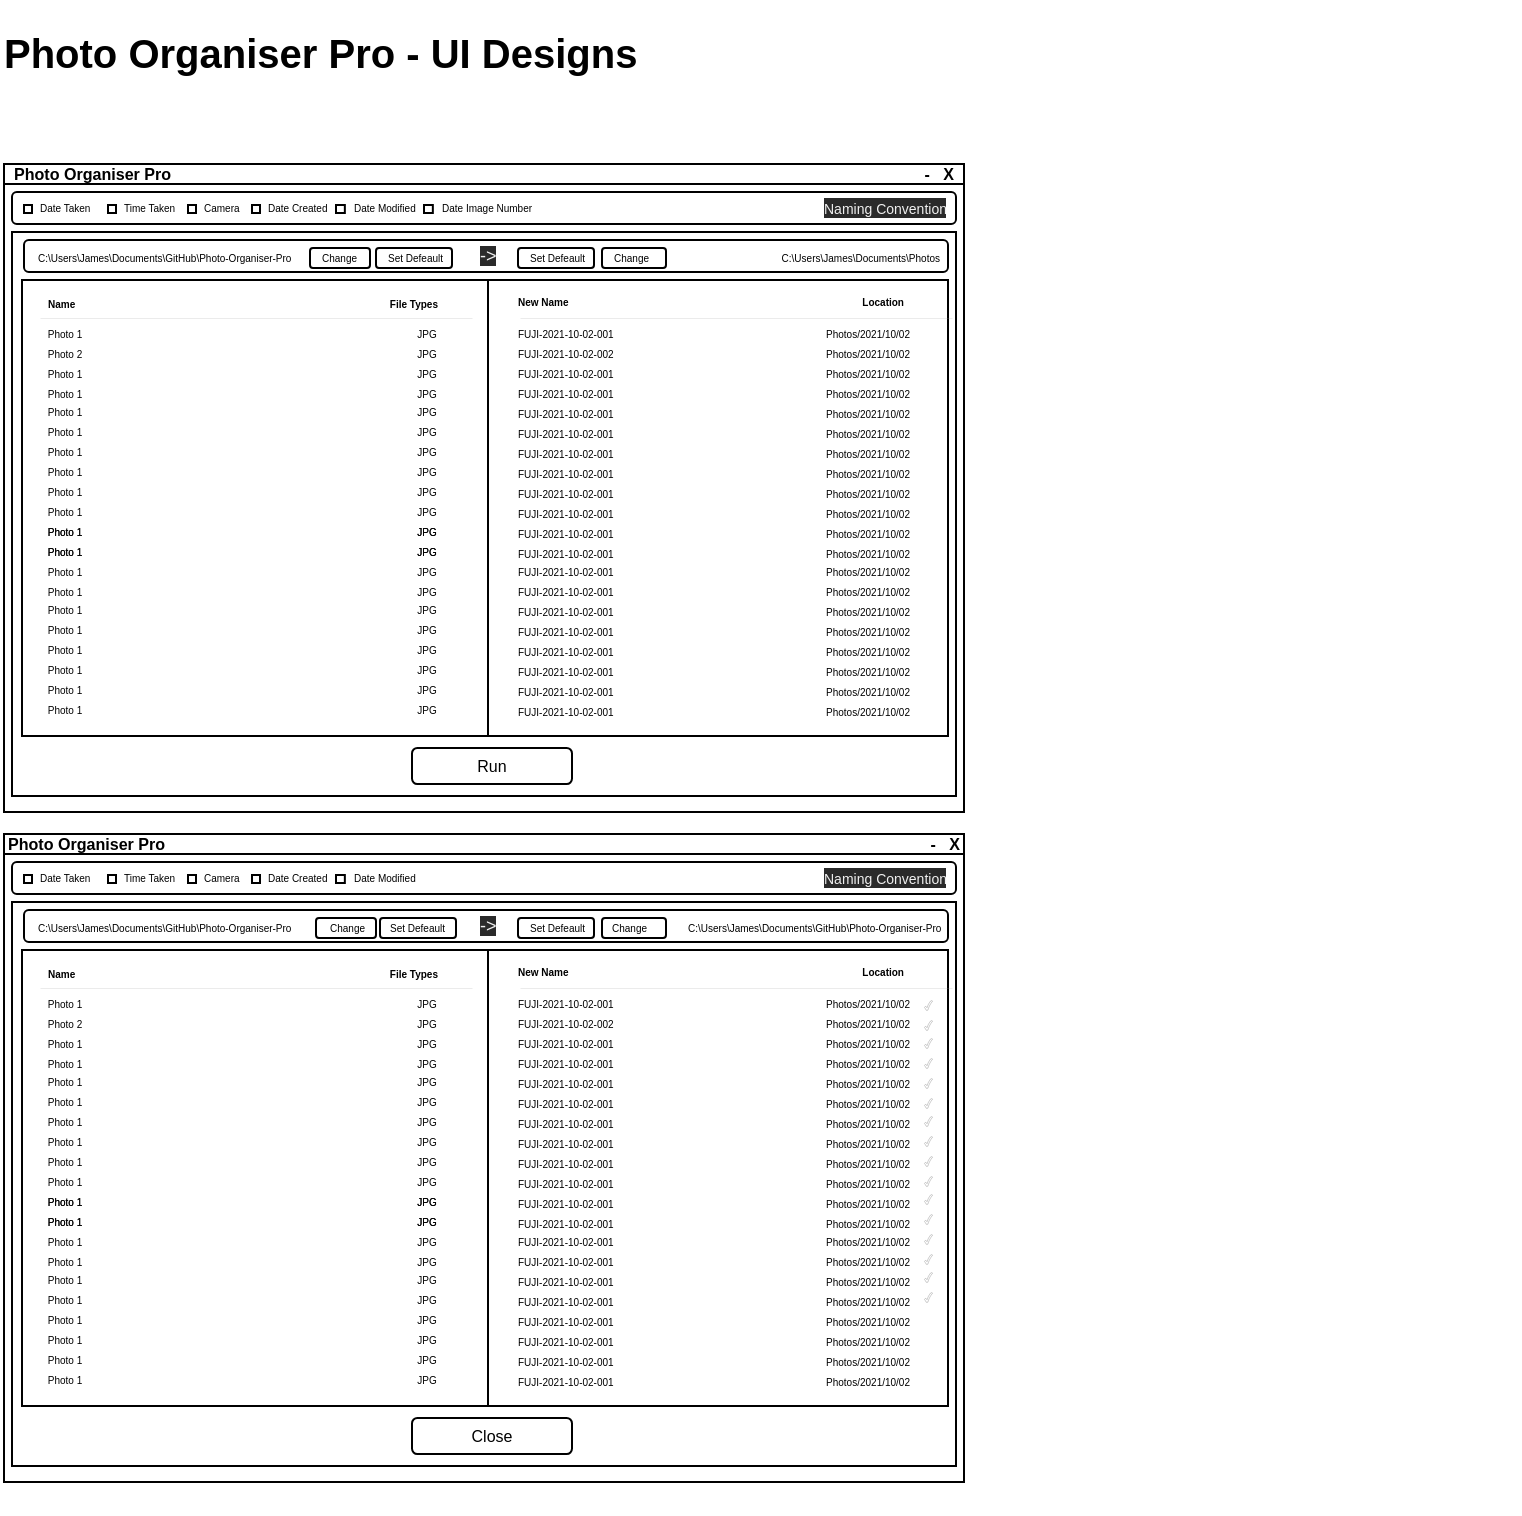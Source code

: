 <mxfile version="15.4.0" type="device"><diagram id="Zi4X2IXZ29Vt7zRtqzzg" name="Page-1"><mxGraphModel dx="1185" dy="693" grid="1" gridSize="2" guides="1" tooltips="1" connect="1" arrows="1" fold="1" page="1" pageScale="1" pageWidth="827" pageHeight="1169" math="0" shadow="0"><root><mxCell id="0"/><mxCell id="1" parent="0"/><mxCell id="azC58IAAUmHM-sWt8b3I-3" value="" style="group;align=left;spacing=0;spacingTop=-5;spacingBottom=5;" parent="1" vertex="1" connectable="0"><mxGeometry x="42" y="91" width="481" height="340" as="geometry"/></mxCell><mxCell id="azC58IAAUmHM-sWt8b3I-1" value="" style="rounded=0;whiteSpace=wrap;html=1;" parent="azC58IAAUmHM-sWt8b3I-3" vertex="1"><mxGeometry y="4" width="480" height="320" as="geometry"/></mxCell><mxCell id="azC58IAAUmHM-sWt8b3I-2" value="" style="rounded=0;whiteSpace=wrap;html=1;" parent="azC58IAAUmHM-sWt8b3I-3" vertex="1"><mxGeometry width="480" height="10" as="geometry"/></mxCell><mxCell id="azC58IAAUmHM-sWt8b3I-4" value="&lt;h6&gt;Photo Organiser Pro&lt;/h6&gt;" style="text;html=1;strokeColor=none;fillColor=none;align=left;verticalAlign=middle;whiteSpace=wrap;rounded=0;" parent="azC58IAAUmHM-sWt8b3I-3" vertex="1"><mxGeometry x="3" y="-5" width="90" height="20" as="geometry"/></mxCell><mxCell id="azC58IAAUmHM-sWt8b3I-5" value="&lt;h6&gt;-&amp;nbsp; &amp;nbsp;X&lt;/h6&gt;" style="text;html=1;strokeColor=none;fillColor=none;align=right;verticalAlign=middle;whiteSpace=wrap;rounded=0;" parent="azC58IAAUmHM-sWt8b3I-3" vertex="1"><mxGeometry x="437" y="-5" width="40" height="20" as="geometry"/></mxCell><mxCell id="PPM4Jjz0UQifhZiFIDQb-3" value="" style="rounded=1;whiteSpace=wrap;html=1;" vertex="1" parent="azC58IAAUmHM-sWt8b3I-3"><mxGeometry x="4" y="14" width="472" height="16" as="geometry"/></mxCell><mxCell id="PPM4Jjz0UQifhZiFIDQb-12" value="" style="group" vertex="1" connectable="0" parent="azC58IAAUmHM-sWt8b3I-3"><mxGeometry x="10" y="18" width="34" height="6.5" as="geometry"/></mxCell><mxCell id="PPM4Jjz0UQifhZiFIDQb-5" value="" style="rounded=0;whiteSpace=wrap;html=1;fontSize=10;align=left;strokeWidth=1;" vertex="1" parent="PPM4Jjz0UQifhZiFIDQb-12"><mxGeometry y="2.5" width="4" height="4" as="geometry"/></mxCell><mxCell id="PPM4Jjz0UQifhZiFIDQb-6" value="Date Taken" style="text;html=1;strokeColor=none;fillColor=none;align=left;verticalAlign=middle;whiteSpace=wrap;rounded=0;fontSize=5;" vertex="1" parent="PPM4Jjz0UQifhZiFIDQb-12"><mxGeometry x="6" width="28" height="6.5" as="geometry"/></mxCell><mxCell id="PPM4Jjz0UQifhZiFIDQb-13" value="" style="group" vertex="1" connectable="0" parent="azC58IAAUmHM-sWt8b3I-3"><mxGeometry x="52" y="18" width="34" height="6.5" as="geometry"/></mxCell><mxCell id="PPM4Jjz0UQifhZiFIDQb-14" value="" style="rounded=0;whiteSpace=wrap;html=1;fontSize=10;align=left;strokeWidth=1;" vertex="1" parent="PPM4Jjz0UQifhZiFIDQb-13"><mxGeometry y="2.5" width="4" height="4" as="geometry"/></mxCell><mxCell id="PPM4Jjz0UQifhZiFIDQb-15" value="Time Taken" style="text;html=1;strokeColor=none;fillColor=none;align=left;verticalAlign=middle;whiteSpace=wrap;rounded=0;fontSize=5;" vertex="1" parent="PPM4Jjz0UQifhZiFIDQb-13"><mxGeometry x="6" width="28" height="6.5" as="geometry"/></mxCell><mxCell id="PPM4Jjz0UQifhZiFIDQb-17" value="" style="group" vertex="1" connectable="0" parent="azC58IAAUmHM-sWt8b3I-3"><mxGeometry x="92" y="18" width="34" height="6.5" as="geometry"/></mxCell><mxCell id="PPM4Jjz0UQifhZiFIDQb-18" value="" style="rounded=0;whiteSpace=wrap;html=1;fontSize=10;align=left;strokeWidth=1;" vertex="1" parent="PPM4Jjz0UQifhZiFIDQb-17"><mxGeometry y="2.5" width="4" height="4" as="geometry"/></mxCell><mxCell id="PPM4Jjz0UQifhZiFIDQb-19" value="Camera" style="text;html=1;strokeColor=none;fillColor=none;align=left;verticalAlign=middle;whiteSpace=wrap;rounded=0;fontSize=5;" vertex="1" parent="PPM4Jjz0UQifhZiFIDQb-17"><mxGeometry x="6" width="28" height="6.5" as="geometry"/></mxCell><mxCell id="PPM4Jjz0UQifhZiFIDQb-20" value="" style="group" vertex="1" connectable="0" parent="azC58IAAUmHM-sWt8b3I-3"><mxGeometry x="124" y="18" width="38" height="6.5" as="geometry"/></mxCell><mxCell id="PPM4Jjz0UQifhZiFIDQb-21" value="" style="rounded=0;whiteSpace=wrap;html=1;fontSize=10;align=left;strokeWidth=1;" vertex="1" parent="PPM4Jjz0UQifhZiFIDQb-20"><mxGeometry y="2.5" width="4" height="4" as="geometry"/></mxCell><mxCell id="PPM4Jjz0UQifhZiFIDQb-22" value="Date Created" style="text;html=1;strokeColor=none;fillColor=none;align=left;verticalAlign=middle;whiteSpace=wrap;rounded=0;fontSize=5;" vertex="1" parent="PPM4Jjz0UQifhZiFIDQb-20"><mxGeometry x="6" width="32" height="6.5" as="geometry"/></mxCell><mxCell id="PPM4Jjz0UQifhZiFIDQb-24" value="" style="group" vertex="1" connectable="0" parent="azC58IAAUmHM-sWt8b3I-3"><mxGeometry x="166" y="18" width="42" height="6.5" as="geometry"/></mxCell><mxCell id="PPM4Jjz0UQifhZiFIDQb-25" value="" style="rounded=0;whiteSpace=wrap;html=1;fontSize=10;align=left;strokeWidth=1;" vertex="1" parent="PPM4Jjz0UQifhZiFIDQb-24"><mxGeometry y="2.5" width="4.421" height="4" as="geometry"/></mxCell><mxCell id="PPM4Jjz0UQifhZiFIDQb-26" value="Date Modified" style="text;html=1;strokeColor=none;fillColor=none;align=left;verticalAlign=middle;whiteSpace=wrap;rounded=0;fontSize=5;" vertex="1" parent="PPM4Jjz0UQifhZiFIDQb-24"><mxGeometry x="6.632" width="35.368" height="6.5" as="geometry"/></mxCell><mxCell id="PPM4Jjz0UQifhZiFIDQb-30" value="&lt;span style=&quot;color: rgb(240 , 240 , 240) ; font-family: &amp;#34;helvetica&amp;#34; ; font-style: normal ; font-weight: 400 ; letter-spacing: normal ; text-align: left ; text-indent: 0px ; text-transform: none ; word-spacing: 0px ; background-color: rgb(42 , 42 , 42) ; display: inline ; float: none&quot;&gt;&lt;font style=&quot;font-size: 7px&quot;&gt;Naming Convention&lt;/font&gt;&lt;/span&gt;" style="text;whiteSpace=wrap;html=1;fontSize=9;" vertex="1" parent="azC58IAAUmHM-sWt8b3I-3"><mxGeometry x="408" y="10" width="64" height="18" as="geometry"/></mxCell><mxCell id="PPM4Jjz0UQifhZiFIDQb-31" value="" style="borderRadius=20px;whiteSpace=wrap;html=1;rounded=0;glass=0;shadow=0;sketch=0;" vertex="1" parent="azC58IAAUmHM-sWt8b3I-3"><mxGeometry x="4" y="34" width="472" height="282" as="geometry"/></mxCell><mxCell id="PPM4Jjz0UQifhZiFIDQb-32" value="" style="rounded=1;whiteSpace=wrap;html=1;" vertex="1" parent="azC58IAAUmHM-sWt8b3I-3"><mxGeometry x="10" y="38" width="462" height="16" as="geometry"/></mxCell><mxCell id="PPM4Jjz0UQifhZiFIDQb-60" value="C:\Users\James\Documents\GitHub\Photo-Organiser-Pro" style="text;html=1;strokeColor=none;fillColor=none;align=left;verticalAlign=middle;whiteSpace=wrap;rounded=0;fontSize=5;" vertex="1" parent="azC58IAAUmHM-sWt8b3I-3"><mxGeometry x="15" y="42.75" width="134" height="6.5" as="geometry"/></mxCell><mxCell id="PPM4Jjz0UQifhZiFIDQb-61" value="C:\Users\James\Documents\Photos" style="text;html=1;strokeColor=none;fillColor=none;align=right;verticalAlign=middle;whiteSpace=wrap;rounded=0;fontSize=5;" vertex="1" parent="azC58IAAUmHM-sWt8b3I-3"><mxGeometry x="336" y="42.75" width="134" height="6.5" as="geometry"/></mxCell><mxCell id="PPM4Jjz0UQifhZiFIDQb-68" value="&lt;span style=&quot;color: rgb(240, 240, 240); font-family: helvetica; font-size: 9px; font-style: normal; font-weight: 400; letter-spacing: normal; text-align: left; text-indent: 0px; text-transform: none; word-spacing: 0px; background-color: rgb(42, 42, 42); display: inline; float: none;&quot;&gt;-&amp;gt;&lt;/span&gt;" style="text;whiteSpace=wrap;html=1;fontSize=9;" vertex="1" parent="azC58IAAUmHM-sWt8b3I-3"><mxGeometry x="236" y="34" width="18" height="18" as="geometry"/></mxCell><mxCell id="PPM4Jjz0UQifhZiFIDQb-71" value="" style="group" vertex="1" connectable="0" parent="azC58IAAUmHM-sWt8b3I-3"><mxGeometry x="294" y="42" width="32" height="10" as="geometry"/></mxCell><mxCell id="PPM4Jjz0UQifhZiFIDQb-69" value="" style="rounded=1;whiteSpace=wrap;html=1;shadow=0;glass=0;sketch=0;fontSize=9;" vertex="1" parent="PPM4Jjz0UQifhZiFIDQb-71"><mxGeometry x="5" width="32" height="10" as="geometry"/></mxCell><mxCell id="PPM4Jjz0UQifhZiFIDQb-70" value="Change" style="text;html=1;strokeColor=none;fillColor=none;align=left;verticalAlign=middle;whiteSpace=wrap;rounded=0;fontSize=5;" vertex="1" parent="PPM4Jjz0UQifhZiFIDQb-71"><mxGeometry x="9" y="0.75" width="24" height="6.5" as="geometry"/></mxCell><mxCell id="PPM4Jjz0UQifhZiFIDQb-79" value="" style="group" vertex="1" connectable="0" parent="azC58IAAUmHM-sWt8b3I-3"><mxGeometry x="153" y="42" width="32" height="10" as="geometry"/></mxCell><mxCell id="PPM4Jjz0UQifhZiFIDQb-80" value="" style="rounded=1;whiteSpace=wrap;html=1;shadow=0;glass=0;sketch=0;fontSize=9;" vertex="1" parent="PPM4Jjz0UQifhZiFIDQb-79"><mxGeometry width="30" height="10" as="geometry"/></mxCell><mxCell id="PPM4Jjz0UQifhZiFIDQb-81" value="Change" style="text;html=1;strokeColor=none;fillColor=none;align=left;verticalAlign=middle;whiteSpace=wrap;rounded=0;fontSize=5;" vertex="1" parent="PPM4Jjz0UQifhZiFIDQb-79"><mxGeometry x="4" y="0.75" width="24" height="6.5" as="geometry"/></mxCell><mxCell id="PPM4Jjz0UQifhZiFIDQb-73" value="" style="group" vertex="1" connectable="0" parent="azC58IAAUmHM-sWt8b3I-3"><mxGeometry x="186" y="42" width="38" height="10" as="geometry"/></mxCell><mxCell id="PPM4Jjz0UQifhZiFIDQb-74" value="" style="rounded=1;whiteSpace=wrap;html=1;shadow=0;glass=0;sketch=0;fontSize=9;" vertex="1" parent="PPM4Jjz0UQifhZiFIDQb-73"><mxGeometry width="38" height="10" as="geometry"/></mxCell><mxCell id="PPM4Jjz0UQifhZiFIDQb-75" value="Set Defeault" style="text;html=1;strokeColor=none;fillColor=none;align=left;verticalAlign=middle;whiteSpace=wrap;rounded=0;fontSize=5;" vertex="1" parent="PPM4Jjz0UQifhZiFIDQb-73"><mxGeometry x="3.5" y="1" width="31" height="6.5" as="geometry"/></mxCell><mxCell id="PPM4Jjz0UQifhZiFIDQb-96" value="" style="group" vertex="1" connectable="0" parent="azC58IAAUmHM-sWt8b3I-3"><mxGeometry x="257" y="42" width="38" height="10" as="geometry"/></mxCell><mxCell id="PPM4Jjz0UQifhZiFIDQb-97" value="" style="rounded=1;whiteSpace=wrap;html=1;shadow=0;glass=0;sketch=0;fontSize=9;" vertex="1" parent="PPM4Jjz0UQifhZiFIDQb-96"><mxGeometry width="38" height="10" as="geometry"/></mxCell><mxCell id="PPM4Jjz0UQifhZiFIDQb-98" value="Set Defeault" style="text;html=1;strokeColor=none;fillColor=none;align=left;verticalAlign=middle;whiteSpace=wrap;rounded=0;fontSize=5;" vertex="1" parent="PPM4Jjz0UQifhZiFIDQb-96"><mxGeometry x="3.5" y="1" width="31" height="6.5" as="geometry"/></mxCell><mxCell id="azC58IAAUmHM-sWt8b3I-69" value="" style="group" parent="azC58IAAUmHM-sWt8b3I-3" vertex="1" connectable="0"><mxGeometry x="204" y="292" width="80" height="18" as="geometry"/></mxCell><mxCell id="azC58IAAUmHM-sWt8b3I-70" value="" style="rounded=1;whiteSpace=wrap;html=1;align=left;" parent="azC58IAAUmHM-sWt8b3I-69" vertex="1"><mxGeometry width="80" height="18" as="geometry"/></mxCell><mxCell id="azC58IAAUmHM-sWt8b3I-71" value="&lt;font style=&quot;font-size: 8px&quot;&gt;Run&lt;/font&gt;" style="text;html=1;strokeColor=none;fillColor=none;align=center;verticalAlign=middle;whiteSpace=wrap;rounded=0;fontSize=8;" parent="azC58IAAUmHM-sWt8b3I-69" vertex="1"><mxGeometry x="5" width="70" height="18" as="geometry"/></mxCell><mxCell id="PPM4Jjz0UQifhZiFIDQb-100" value="" style="borderRadius=20px;whiteSpace=wrap;html=1;rounded=0;glass=0;shadow=0;sketch=0;" vertex="1" parent="azC58IAAUmHM-sWt8b3I-3"><mxGeometry x="9" y="58" width="463" height="228" as="geometry"/></mxCell><mxCell id="PPM4Jjz0UQifhZiFIDQb-102" value="" style="line;strokeWidth=1;direction=south;html=1;rounded=0;shadow=0;glass=0;sketch=0;fontSize=5;fillColor=#FFFFFF;" vertex="1" parent="azC58IAAUmHM-sWt8b3I-3"><mxGeometry x="237" y="58" width="10" height="228" as="geometry"/></mxCell><mxCell id="PPM4Jjz0UQifhZiFIDQb-103" value="Photo 1" style="text;html=1;strokeColor=none;fillColor=none;align=center;verticalAlign=middle;whiteSpace=wrap;rounded=0;shadow=0;glass=0;sketch=0;fontSize=5;" vertex="1" parent="azC58IAAUmHM-sWt8b3I-3"><mxGeometry x="15" y="80" width="31" height="8" as="geometry"/></mxCell><mxCell id="PPM4Jjz0UQifhZiFIDQb-104" value="JPG" style="text;html=1;strokeColor=none;fillColor=none;align=center;verticalAlign=middle;whiteSpace=wrap;rounded=0;shadow=0;glass=0;sketch=0;fontSize=5;" vertex="1" parent="azC58IAAUmHM-sWt8b3I-3"><mxGeometry x="196" y="80" width="31" height="8" as="geometry"/></mxCell><mxCell id="PPM4Jjz0UQifhZiFIDQb-106" value="" style="verticalLabelPosition=bottom;shadow=0;dashed=0;align=center;html=1;verticalAlign=top;strokeWidth=0.1;shape=mxgraph.mockup.markup.line;strokeColor=#999999;rounded=0;glass=0;sketch=0;fontSize=5;fillColor=#FFFFFF;" vertex="1" parent="azC58IAAUmHM-sWt8b3I-3"><mxGeometry x="18" y="72" width="216" height="10" as="geometry"/></mxCell><mxCell id="PPM4Jjz0UQifhZiFIDQb-107" value="Photo 2" style="text;html=1;strokeColor=none;fillColor=none;align=center;verticalAlign=middle;whiteSpace=wrap;rounded=0;shadow=0;glass=0;sketch=0;fontSize=5;" vertex="1" parent="azC58IAAUmHM-sWt8b3I-3"><mxGeometry x="15" y="90" width="31" height="8" as="geometry"/></mxCell><mxCell id="PPM4Jjz0UQifhZiFIDQb-108" value="JPG" style="text;html=1;strokeColor=none;fillColor=none;align=center;verticalAlign=middle;whiteSpace=wrap;rounded=0;shadow=0;glass=0;sketch=0;fontSize=5;" vertex="1" parent="azC58IAAUmHM-sWt8b3I-3"><mxGeometry x="196" y="90" width="31" height="8" as="geometry"/></mxCell><mxCell id="PPM4Jjz0UQifhZiFIDQb-109" value="Photo 1" style="text;html=1;strokeColor=none;fillColor=none;align=center;verticalAlign=middle;whiteSpace=wrap;rounded=0;shadow=0;glass=0;sketch=0;fontSize=5;" vertex="1" parent="azC58IAAUmHM-sWt8b3I-3"><mxGeometry x="15" y="100" width="31" height="8" as="geometry"/></mxCell><mxCell id="PPM4Jjz0UQifhZiFIDQb-110" value="JPG" style="text;html=1;strokeColor=none;fillColor=none;align=center;verticalAlign=middle;whiteSpace=wrap;rounded=0;shadow=0;glass=0;sketch=0;fontSize=5;" vertex="1" parent="azC58IAAUmHM-sWt8b3I-3"><mxGeometry x="196" y="100" width="31" height="8" as="geometry"/></mxCell><mxCell id="PPM4Jjz0UQifhZiFIDQb-111" value="Photo 1" style="text;html=1;strokeColor=none;fillColor=none;align=center;verticalAlign=middle;whiteSpace=wrap;rounded=0;shadow=0;glass=0;sketch=0;fontSize=5;" vertex="1" parent="azC58IAAUmHM-sWt8b3I-3"><mxGeometry x="15" y="110" width="31" height="8" as="geometry"/></mxCell><mxCell id="PPM4Jjz0UQifhZiFIDQb-112" value="JPG" style="text;html=1;strokeColor=none;fillColor=none;align=center;verticalAlign=middle;whiteSpace=wrap;rounded=0;shadow=0;glass=0;sketch=0;fontSize=5;" vertex="1" parent="azC58IAAUmHM-sWt8b3I-3"><mxGeometry x="196" y="110" width="31" height="8" as="geometry"/></mxCell><mxCell id="PPM4Jjz0UQifhZiFIDQb-113" value="Photo 1" style="text;html=1;strokeColor=none;fillColor=none;align=center;verticalAlign=middle;whiteSpace=wrap;rounded=0;shadow=0;glass=0;sketch=0;fontSize=5;" vertex="1" parent="azC58IAAUmHM-sWt8b3I-3"><mxGeometry x="15" y="119" width="31" height="8" as="geometry"/></mxCell><mxCell id="PPM4Jjz0UQifhZiFIDQb-114" value="JPG" style="text;html=1;strokeColor=none;fillColor=none;align=center;verticalAlign=middle;whiteSpace=wrap;rounded=0;shadow=0;glass=0;sketch=0;fontSize=5;" vertex="1" parent="azC58IAAUmHM-sWt8b3I-3"><mxGeometry x="196" y="119" width="31" height="8" as="geometry"/></mxCell><mxCell id="PPM4Jjz0UQifhZiFIDQb-115" value="Photo 1" style="text;html=1;strokeColor=none;fillColor=none;align=center;verticalAlign=middle;whiteSpace=wrap;rounded=0;shadow=0;glass=0;sketch=0;fontSize=5;" vertex="1" parent="azC58IAAUmHM-sWt8b3I-3"><mxGeometry x="15" y="129" width="31" height="8" as="geometry"/></mxCell><mxCell id="PPM4Jjz0UQifhZiFIDQb-116" value="JPG" style="text;html=1;strokeColor=none;fillColor=none;align=center;verticalAlign=middle;whiteSpace=wrap;rounded=0;shadow=0;glass=0;sketch=0;fontSize=5;" vertex="1" parent="azC58IAAUmHM-sWt8b3I-3"><mxGeometry x="196" y="129" width="31" height="8" as="geometry"/></mxCell><mxCell id="PPM4Jjz0UQifhZiFIDQb-117" value="Photo 1" style="text;html=1;strokeColor=none;fillColor=none;align=center;verticalAlign=middle;whiteSpace=wrap;rounded=0;shadow=0;glass=0;sketch=0;fontSize=5;" vertex="1" parent="azC58IAAUmHM-sWt8b3I-3"><mxGeometry x="15" y="139" width="31" height="8" as="geometry"/></mxCell><mxCell id="PPM4Jjz0UQifhZiFIDQb-118" value="JPG" style="text;html=1;strokeColor=none;fillColor=none;align=center;verticalAlign=middle;whiteSpace=wrap;rounded=0;shadow=0;glass=0;sketch=0;fontSize=5;" vertex="1" parent="azC58IAAUmHM-sWt8b3I-3"><mxGeometry x="196" y="139" width="31" height="8" as="geometry"/></mxCell><mxCell id="PPM4Jjz0UQifhZiFIDQb-119" value="Photo 1" style="text;html=1;strokeColor=none;fillColor=none;align=center;verticalAlign=middle;whiteSpace=wrap;rounded=0;shadow=0;glass=0;sketch=0;fontSize=5;" vertex="1" parent="azC58IAAUmHM-sWt8b3I-3"><mxGeometry x="15" y="149" width="31" height="8" as="geometry"/></mxCell><mxCell id="PPM4Jjz0UQifhZiFIDQb-120" value="JPG" style="text;html=1;strokeColor=none;fillColor=none;align=center;verticalAlign=middle;whiteSpace=wrap;rounded=0;shadow=0;glass=0;sketch=0;fontSize=5;" vertex="1" parent="azC58IAAUmHM-sWt8b3I-3"><mxGeometry x="196" y="149" width="31" height="8" as="geometry"/></mxCell><mxCell id="PPM4Jjz0UQifhZiFIDQb-121" value="Photo 1" style="text;html=1;strokeColor=none;fillColor=none;align=center;verticalAlign=middle;whiteSpace=wrap;rounded=0;shadow=0;glass=0;sketch=0;fontSize=5;" vertex="1" parent="azC58IAAUmHM-sWt8b3I-3"><mxGeometry x="15" y="159" width="31" height="8" as="geometry"/></mxCell><mxCell id="PPM4Jjz0UQifhZiFIDQb-122" value="JPG" style="text;html=1;strokeColor=none;fillColor=none;align=center;verticalAlign=middle;whiteSpace=wrap;rounded=0;shadow=0;glass=0;sketch=0;fontSize=5;" vertex="1" parent="azC58IAAUmHM-sWt8b3I-3"><mxGeometry x="196" y="159" width="31" height="8" as="geometry"/></mxCell><mxCell id="PPM4Jjz0UQifhZiFIDQb-123" value="Photo 1" style="text;html=1;strokeColor=none;fillColor=none;align=center;verticalAlign=middle;whiteSpace=wrap;rounded=0;shadow=0;glass=0;sketch=0;fontSize=5;" vertex="1" parent="azC58IAAUmHM-sWt8b3I-3"><mxGeometry x="15" y="169" width="31" height="8" as="geometry"/></mxCell><mxCell id="PPM4Jjz0UQifhZiFIDQb-124" value="JPG" style="text;html=1;strokeColor=none;fillColor=none;align=center;verticalAlign=middle;whiteSpace=wrap;rounded=0;shadow=0;glass=0;sketch=0;fontSize=5;" vertex="1" parent="azC58IAAUmHM-sWt8b3I-3"><mxGeometry x="196" y="169" width="31" height="8" as="geometry"/></mxCell><mxCell id="PPM4Jjz0UQifhZiFIDQb-125" value="Photo 1" style="text;html=1;strokeColor=none;fillColor=none;align=center;verticalAlign=middle;whiteSpace=wrap;rounded=0;shadow=0;glass=0;sketch=0;fontSize=5;" vertex="1" parent="azC58IAAUmHM-sWt8b3I-3"><mxGeometry x="15" y="179" width="31" height="8" as="geometry"/></mxCell><mxCell id="PPM4Jjz0UQifhZiFIDQb-126" value="JPG" style="text;html=1;strokeColor=none;fillColor=none;align=center;verticalAlign=middle;whiteSpace=wrap;rounded=0;shadow=0;glass=0;sketch=0;fontSize=5;" vertex="1" parent="azC58IAAUmHM-sWt8b3I-3"><mxGeometry x="196" y="179" width="31" height="8" as="geometry"/></mxCell><mxCell id="PPM4Jjz0UQifhZiFIDQb-127" value="Photo 1" style="text;html=1;strokeColor=none;fillColor=none;align=center;verticalAlign=middle;whiteSpace=wrap;rounded=0;shadow=0;glass=0;sketch=0;fontSize=5;" vertex="1" parent="azC58IAAUmHM-sWt8b3I-3"><mxGeometry x="15" y="189" width="31" height="8" as="geometry"/></mxCell><mxCell id="PPM4Jjz0UQifhZiFIDQb-128" value="JPG" style="text;html=1;strokeColor=none;fillColor=none;align=center;verticalAlign=middle;whiteSpace=wrap;rounded=0;shadow=0;glass=0;sketch=0;fontSize=5;" vertex="1" parent="azC58IAAUmHM-sWt8b3I-3"><mxGeometry x="196" y="189" width="31" height="8" as="geometry"/></mxCell><mxCell id="PPM4Jjz0UQifhZiFIDQb-129" value="Photo 1" style="text;html=1;strokeColor=none;fillColor=none;align=center;verticalAlign=middle;whiteSpace=wrap;rounded=0;shadow=0;glass=0;sketch=0;fontSize=5;" vertex="1" parent="azC58IAAUmHM-sWt8b3I-3"><mxGeometry x="15" y="179" width="31" height="8" as="geometry"/></mxCell><mxCell id="PPM4Jjz0UQifhZiFIDQb-130" value="JPG" style="text;html=1;strokeColor=none;fillColor=none;align=center;verticalAlign=middle;whiteSpace=wrap;rounded=0;shadow=0;glass=0;sketch=0;fontSize=5;" vertex="1" parent="azC58IAAUmHM-sWt8b3I-3"><mxGeometry x="196" y="179" width="31" height="8" as="geometry"/></mxCell><mxCell id="PPM4Jjz0UQifhZiFIDQb-131" value="Photo 1" style="text;html=1;strokeColor=none;fillColor=none;align=center;verticalAlign=middle;whiteSpace=wrap;rounded=0;shadow=0;glass=0;sketch=0;fontSize=5;" vertex="1" parent="azC58IAAUmHM-sWt8b3I-3"><mxGeometry x="15" y="189" width="31" height="8" as="geometry"/></mxCell><mxCell id="PPM4Jjz0UQifhZiFIDQb-132" value="JPG" style="text;html=1;strokeColor=none;fillColor=none;align=center;verticalAlign=middle;whiteSpace=wrap;rounded=0;shadow=0;glass=0;sketch=0;fontSize=5;" vertex="1" parent="azC58IAAUmHM-sWt8b3I-3"><mxGeometry x="196" y="189" width="31" height="8" as="geometry"/></mxCell><mxCell id="PPM4Jjz0UQifhZiFIDQb-133" value="Photo 1" style="text;html=1;strokeColor=none;fillColor=none;align=center;verticalAlign=middle;whiteSpace=wrap;rounded=0;shadow=0;glass=0;sketch=0;fontSize=5;" vertex="1" parent="azC58IAAUmHM-sWt8b3I-3"><mxGeometry x="15" y="199" width="31" height="8" as="geometry"/></mxCell><mxCell id="PPM4Jjz0UQifhZiFIDQb-134" value="JPG" style="text;html=1;strokeColor=none;fillColor=none;align=center;verticalAlign=middle;whiteSpace=wrap;rounded=0;shadow=0;glass=0;sketch=0;fontSize=5;" vertex="1" parent="azC58IAAUmHM-sWt8b3I-3"><mxGeometry x="196" y="199" width="31" height="8" as="geometry"/></mxCell><mxCell id="PPM4Jjz0UQifhZiFIDQb-135" value="Photo 1" style="text;html=1;strokeColor=none;fillColor=none;align=center;verticalAlign=middle;whiteSpace=wrap;rounded=0;shadow=0;glass=0;sketch=0;fontSize=5;" vertex="1" parent="azC58IAAUmHM-sWt8b3I-3"><mxGeometry x="15" y="209" width="31" height="8" as="geometry"/></mxCell><mxCell id="PPM4Jjz0UQifhZiFIDQb-136" value="JPG" style="text;html=1;strokeColor=none;fillColor=none;align=center;verticalAlign=middle;whiteSpace=wrap;rounded=0;shadow=0;glass=0;sketch=0;fontSize=5;" vertex="1" parent="azC58IAAUmHM-sWt8b3I-3"><mxGeometry x="196" y="209" width="31" height="8" as="geometry"/></mxCell><mxCell id="PPM4Jjz0UQifhZiFIDQb-137" value="Photo 1" style="text;html=1;strokeColor=none;fillColor=none;align=center;verticalAlign=middle;whiteSpace=wrap;rounded=0;shadow=0;glass=0;sketch=0;fontSize=5;" vertex="1" parent="azC58IAAUmHM-sWt8b3I-3"><mxGeometry x="15" y="218" width="31" height="8" as="geometry"/></mxCell><mxCell id="PPM4Jjz0UQifhZiFIDQb-138" value="JPG" style="text;html=1;strokeColor=none;fillColor=none;align=center;verticalAlign=middle;whiteSpace=wrap;rounded=0;shadow=0;glass=0;sketch=0;fontSize=5;" vertex="1" parent="azC58IAAUmHM-sWt8b3I-3"><mxGeometry x="196" y="218" width="31" height="8" as="geometry"/></mxCell><mxCell id="PPM4Jjz0UQifhZiFIDQb-139" value="Photo 1" style="text;html=1;strokeColor=none;fillColor=none;align=center;verticalAlign=middle;whiteSpace=wrap;rounded=0;shadow=0;glass=0;sketch=0;fontSize=5;" vertex="1" parent="azC58IAAUmHM-sWt8b3I-3"><mxGeometry x="15" y="228" width="31" height="8" as="geometry"/></mxCell><mxCell id="PPM4Jjz0UQifhZiFIDQb-140" value="JPG" style="text;html=1;strokeColor=none;fillColor=none;align=center;verticalAlign=middle;whiteSpace=wrap;rounded=0;shadow=0;glass=0;sketch=0;fontSize=5;" vertex="1" parent="azC58IAAUmHM-sWt8b3I-3"><mxGeometry x="196" y="228" width="31" height="8" as="geometry"/></mxCell><mxCell id="PPM4Jjz0UQifhZiFIDQb-141" value="Photo 1" style="text;html=1;strokeColor=none;fillColor=none;align=center;verticalAlign=middle;whiteSpace=wrap;rounded=0;shadow=0;glass=0;sketch=0;fontSize=5;" vertex="1" parent="azC58IAAUmHM-sWt8b3I-3"><mxGeometry x="15" y="238" width="31" height="8" as="geometry"/></mxCell><mxCell id="PPM4Jjz0UQifhZiFIDQb-142" value="JPG" style="text;html=1;strokeColor=none;fillColor=none;align=center;verticalAlign=middle;whiteSpace=wrap;rounded=0;shadow=0;glass=0;sketch=0;fontSize=5;" vertex="1" parent="azC58IAAUmHM-sWt8b3I-3"><mxGeometry x="196" y="238" width="31" height="8" as="geometry"/></mxCell><mxCell id="PPM4Jjz0UQifhZiFIDQb-143" value="Photo 1" style="text;html=1;strokeColor=none;fillColor=none;align=center;verticalAlign=middle;whiteSpace=wrap;rounded=0;shadow=0;glass=0;sketch=0;fontSize=5;" vertex="1" parent="azC58IAAUmHM-sWt8b3I-3"><mxGeometry x="15" y="248" width="31" height="8" as="geometry"/></mxCell><mxCell id="PPM4Jjz0UQifhZiFIDQb-144" value="JPG" style="text;html=1;strokeColor=none;fillColor=none;align=center;verticalAlign=middle;whiteSpace=wrap;rounded=0;shadow=0;glass=0;sketch=0;fontSize=5;" vertex="1" parent="azC58IAAUmHM-sWt8b3I-3"><mxGeometry x="196" y="248" width="31" height="8" as="geometry"/></mxCell><mxCell id="PPM4Jjz0UQifhZiFIDQb-145" value="Photo 1" style="text;html=1;strokeColor=none;fillColor=none;align=center;verticalAlign=middle;whiteSpace=wrap;rounded=0;shadow=0;glass=0;sketch=0;fontSize=5;" vertex="1" parent="azC58IAAUmHM-sWt8b3I-3"><mxGeometry x="15" y="258" width="31" height="8" as="geometry"/></mxCell><mxCell id="PPM4Jjz0UQifhZiFIDQb-146" value="JPG" style="text;html=1;strokeColor=none;fillColor=none;align=center;verticalAlign=middle;whiteSpace=wrap;rounded=0;shadow=0;glass=0;sketch=0;fontSize=5;" vertex="1" parent="azC58IAAUmHM-sWt8b3I-3"><mxGeometry x="196" y="258" width="31" height="8" as="geometry"/></mxCell><mxCell id="PPM4Jjz0UQifhZiFIDQb-147" value="Photo 1" style="text;html=1;strokeColor=none;fillColor=none;align=center;verticalAlign=middle;whiteSpace=wrap;rounded=0;shadow=0;glass=0;sketch=0;fontSize=5;" vertex="1" parent="azC58IAAUmHM-sWt8b3I-3"><mxGeometry x="15" y="268" width="31" height="8" as="geometry"/></mxCell><mxCell id="PPM4Jjz0UQifhZiFIDQb-148" value="JPG" style="text;html=1;strokeColor=none;fillColor=none;align=center;verticalAlign=middle;whiteSpace=wrap;rounded=0;shadow=0;glass=0;sketch=0;fontSize=5;" vertex="1" parent="azC58IAAUmHM-sWt8b3I-3"><mxGeometry x="196" y="268" width="31" height="8" as="geometry"/></mxCell><mxCell id="PPM4Jjz0UQifhZiFIDQb-153" value="FUJI-2021-10-02-001" style="text;html=1;strokeColor=none;fillColor=none;align=left;verticalAlign=middle;whiteSpace=wrap;rounded=0;shadow=0;glass=0;sketch=0;fontSize=5;" vertex="1" parent="azC58IAAUmHM-sWt8b3I-3"><mxGeometry x="255" y="80" width="59" height="8" as="geometry"/></mxCell><mxCell id="PPM4Jjz0UQifhZiFIDQb-155" value="" style="verticalLabelPosition=bottom;shadow=0;dashed=0;align=center;html=1;verticalAlign=top;strokeWidth=0.1;shape=mxgraph.mockup.markup.line;strokeColor=#999999;rounded=0;glass=0;sketch=0;fontSize=5;fillColor=#FFFFFF;" vertex="1" parent="azC58IAAUmHM-sWt8b3I-3"><mxGeometry x="258" y="72" width="216" height="10" as="geometry"/></mxCell><mxCell id="PPM4Jjz0UQifhZiFIDQb-243" value="Photos/2021/10/02" style="text;html=1;strokeColor=none;fillColor=none;align=right;verticalAlign=middle;whiteSpace=wrap;rounded=0;shadow=0;glass=0;sketch=0;fontSize=5;" vertex="1" parent="azC58IAAUmHM-sWt8b3I-3"><mxGeometry x="395.5" y="80" width="59" height="8" as="geometry"/></mxCell><mxCell id="PPM4Jjz0UQifhZiFIDQb-244" value="FUJI-2021-10-02-002" style="text;html=1;strokeColor=none;fillColor=none;align=left;verticalAlign=middle;whiteSpace=wrap;rounded=0;shadow=0;glass=0;sketch=0;fontSize=5;" vertex="1" parent="azC58IAAUmHM-sWt8b3I-3"><mxGeometry x="255" y="90" width="59" height="8" as="geometry"/></mxCell><mxCell id="PPM4Jjz0UQifhZiFIDQb-245" value="Photos/2021/10/02" style="text;html=1;strokeColor=none;fillColor=none;align=right;verticalAlign=middle;whiteSpace=wrap;rounded=0;shadow=0;glass=0;sketch=0;fontSize=5;" vertex="1" parent="azC58IAAUmHM-sWt8b3I-3"><mxGeometry x="395.5" y="90" width="59" height="8" as="geometry"/></mxCell><mxCell id="PPM4Jjz0UQifhZiFIDQb-246" value="FUJI-2021-10-02-001" style="text;html=1;strokeColor=none;fillColor=none;align=left;verticalAlign=middle;whiteSpace=wrap;rounded=0;shadow=0;glass=0;sketch=0;fontSize=5;" vertex="1" parent="azC58IAAUmHM-sWt8b3I-3"><mxGeometry x="255" y="100" width="59" height="8" as="geometry"/></mxCell><mxCell id="PPM4Jjz0UQifhZiFIDQb-247" value="Photos/2021/10/02" style="text;html=1;strokeColor=none;fillColor=none;align=right;verticalAlign=middle;whiteSpace=wrap;rounded=0;shadow=0;glass=0;sketch=0;fontSize=5;" vertex="1" parent="azC58IAAUmHM-sWt8b3I-3"><mxGeometry x="395.5" y="100" width="59" height="8" as="geometry"/></mxCell><mxCell id="PPM4Jjz0UQifhZiFIDQb-248" value="FUJI-2021-10-02-001" style="text;html=1;strokeColor=none;fillColor=none;align=left;verticalAlign=middle;whiteSpace=wrap;rounded=0;shadow=0;glass=0;sketch=0;fontSize=5;" vertex="1" parent="azC58IAAUmHM-sWt8b3I-3"><mxGeometry x="255" y="110" width="59" height="8" as="geometry"/></mxCell><mxCell id="PPM4Jjz0UQifhZiFIDQb-249" value="Photos/2021/10/02" style="text;html=1;strokeColor=none;fillColor=none;align=right;verticalAlign=middle;whiteSpace=wrap;rounded=0;shadow=0;glass=0;sketch=0;fontSize=5;" vertex="1" parent="azC58IAAUmHM-sWt8b3I-3"><mxGeometry x="395.5" y="110" width="59" height="8" as="geometry"/></mxCell><mxCell id="PPM4Jjz0UQifhZiFIDQb-250" value="FUJI-2021-10-02-001" style="text;html=1;strokeColor=none;fillColor=none;align=left;verticalAlign=middle;whiteSpace=wrap;rounded=0;shadow=0;glass=0;sketch=0;fontSize=5;" vertex="1" parent="azC58IAAUmHM-sWt8b3I-3"><mxGeometry x="255" y="120" width="59" height="8" as="geometry"/></mxCell><mxCell id="PPM4Jjz0UQifhZiFIDQb-251" value="Photos/2021/10/02" style="text;html=1;strokeColor=none;fillColor=none;align=right;verticalAlign=middle;whiteSpace=wrap;rounded=0;shadow=0;glass=0;sketch=0;fontSize=5;" vertex="1" parent="azC58IAAUmHM-sWt8b3I-3"><mxGeometry x="395.5" y="120" width="59" height="8" as="geometry"/></mxCell><mxCell id="PPM4Jjz0UQifhZiFIDQb-252" value="FUJI-2021-10-02-001" style="text;html=1;strokeColor=none;fillColor=none;align=left;verticalAlign=middle;whiteSpace=wrap;rounded=0;shadow=0;glass=0;sketch=0;fontSize=5;" vertex="1" parent="azC58IAAUmHM-sWt8b3I-3"><mxGeometry x="255" y="130" width="59" height="8" as="geometry"/></mxCell><mxCell id="PPM4Jjz0UQifhZiFIDQb-253" value="Photos/2021/10/02" style="text;html=1;strokeColor=none;fillColor=none;align=right;verticalAlign=middle;whiteSpace=wrap;rounded=0;shadow=0;glass=0;sketch=0;fontSize=5;" vertex="1" parent="azC58IAAUmHM-sWt8b3I-3"><mxGeometry x="395.5" y="130" width="59" height="8" as="geometry"/></mxCell><mxCell id="PPM4Jjz0UQifhZiFIDQb-267" value="FUJI-2021-10-02-001" style="text;html=1;strokeColor=none;fillColor=none;align=left;verticalAlign=middle;whiteSpace=wrap;rounded=0;shadow=0;glass=0;sketch=0;fontSize=5;" vertex="1" parent="azC58IAAUmHM-sWt8b3I-3"><mxGeometry x="255" y="140" width="59" height="8" as="geometry"/></mxCell><mxCell id="PPM4Jjz0UQifhZiFIDQb-268" value="Photos/2021/10/02" style="text;html=1;strokeColor=none;fillColor=none;align=right;verticalAlign=middle;whiteSpace=wrap;rounded=0;shadow=0;glass=0;sketch=0;fontSize=5;" vertex="1" parent="azC58IAAUmHM-sWt8b3I-3"><mxGeometry x="395.5" y="140" width="59" height="8" as="geometry"/></mxCell><mxCell id="PPM4Jjz0UQifhZiFIDQb-269" value="FUJI-2021-10-02-001" style="text;html=1;strokeColor=none;fillColor=none;align=left;verticalAlign=middle;whiteSpace=wrap;rounded=0;shadow=0;glass=0;sketch=0;fontSize=5;" vertex="1" parent="azC58IAAUmHM-sWt8b3I-3"><mxGeometry x="255" y="150" width="59" height="8" as="geometry"/></mxCell><mxCell id="PPM4Jjz0UQifhZiFIDQb-270" value="Photos/2021/10/02" style="text;html=1;strokeColor=none;fillColor=none;align=right;verticalAlign=middle;whiteSpace=wrap;rounded=0;shadow=0;glass=0;sketch=0;fontSize=5;" vertex="1" parent="azC58IAAUmHM-sWt8b3I-3"><mxGeometry x="395.5" y="150" width="59" height="8" as="geometry"/></mxCell><mxCell id="PPM4Jjz0UQifhZiFIDQb-271" value="FUJI-2021-10-02-001" style="text;html=1;strokeColor=none;fillColor=none;align=left;verticalAlign=middle;whiteSpace=wrap;rounded=0;shadow=0;glass=0;sketch=0;fontSize=5;" vertex="1" parent="azC58IAAUmHM-sWt8b3I-3"><mxGeometry x="255" y="160" width="59" height="8" as="geometry"/></mxCell><mxCell id="PPM4Jjz0UQifhZiFIDQb-272" value="Photos/2021/10/02" style="text;html=1;strokeColor=none;fillColor=none;align=right;verticalAlign=middle;whiteSpace=wrap;rounded=0;shadow=0;glass=0;sketch=0;fontSize=5;" vertex="1" parent="azC58IAAUmHM-sWt8b3I-3"><mxGeometry x="395.5" y="160" width="59" height="8" as="geometry"/></mxCell><mxCell id="PPM4Jjz0UQifhZiFIDQb-273" value="FUJI-2021-10-02-001" style="text;html=1;strokeColor=none;fillColor=none;align=left;verticalAlign=middle;whiteSpace=wrap;rounded=0;shadow=0;glass=0;sketch=0;fontSize=5;" vertex="1" parent="azC58IAAUmHM-sWt8b3I-3"><mxGeometry x="255" y="170" width="59" height="8" as="geometry"/></mxCell><mxCell id="PPM4Jjz0UQifhZiFIDQb-274" value="Photos/2021/10/02" style="text;html=1;strokeColor=none;fillColor=none;align=right;verticalAlign=middle;whiteSpace=wrap;rounded=0;shadow=0;glass=0;sketch=0;fontSize=5;" vertex="1" parent="azC58IAAUmHM-sWt8b3I-3"><mxGeometry x="395.5" y="170" width="59" height="8" as="geometry"/></mxCell><mxCell id="PPM4Jjz0UQifhZiFIDQb-275" value="FUJI-2021-10-02-001" style="text;html=1;strokeColor=none;fillColor=none;align=left;verticalAlign=middle;whiteSpace=wrap;rounded=0;shadow=0;glass=0;sketch=0;fontSize=5;" vertex="1" parent="azC58IAAUmHM-sWt8b3I-3"><mxGeometry x="255" y="180" width="59" height="8" as="geometry"/></mxCell><mxCell id="PPM4Jjz0UQifhZiFIDQb-276" value="Photos/2021/10/02" style="text;html=1;strokeColor=none;fillColor=none;align=right;verticalAlign=middle;whiteSpace=wrap;rounded=0;shadow=0;glass=0;sketch=0;fontSize=5;" vertex="1" parent="azC58IAAUmHM-sWt8b3I-3"><mxGeometry x="395.5" y="180" width="59" height="8" as="geometry"/></mxCell><mxCell id="PPM4Jjz0UQifhZiFIDQb-277" value="FUJI-2021-10-02-001" style="text;html=1;strokeColor=none;fillColor=none;align=left;verticalAlign=middle;whiteSpace=wrap;rounded=0;shadow=0;glass=0;sketch=0;fontSize=5;" vertex="1" parent="azC58IAAUmHM-sWt8b3I-3"><mxGeometry x="255" y="190" width="59" height="8" as="geometry"/></mxCell><mxCell id="PPM4Jjz0UQifhZiFIDQb-278" value="Photos/2021/10/02" style="text;html=1;strokeColor=none;fillColor=none;align=right;verticalAlign=middle;whiteSpace=wrap;rounded=0;shadow=0;glass=0;sketch=0;fontSize=5;" vertex="1" parent="azC58IAAUmHM-sWt8b3I-3"><mxGeometry x="395.5" y="190" width="59" height="8" as="geometry"/></mxCell><mxCell id="PPM4Jjz0UQifhZiFIDQb-279" value="FUJI-2021-10-02-001" style="text;html=1;strokeColor=none;fillColor=none;align=left;verticalAlign=middle;whiteSpace=wrap;rounded=0;shadow=0;glass=0;sketch=0;fontSize=5;" vertex="1" parent="azC58IAAUmHM-sWt8b3I-3"><mxGeometry x="255" y="199" width="59" height="8" as="geometry"/></mxCell><mxCell id="PPM4Jjz0UQifhZiFIDQb-280" value="Photos/2021/10/02" style="text;html=1;strokeColor=none;fillColor=none;align=right;verticalAlign=middle;whiteSpace=wrap;rounded=0;shadow=0;glass=0;sketch=0;fontSize=5;" vertex="1" parent="azC58IAAUmHM-sWt8b3I-3"><mxGeometry x="395.5" y="199" width="59" height="8" as="geometry"/></mxCell><mxCell id="PPM4Jjz0UQifhZiFIDQb-281" value="FUJI-2021-10-02-001" style="text;html=1;strokeColor=none;fillColor=none;align=left;verticalAlign=middle;whiteSpace=wrap;rounded=0;shadow=0;glass=0;sketch=0;fontSize=5;" vertex="1" parent="azC58IAAUmHM-sWt8b3I-3"><mxGeometry x="255" y="209" width="59" height="8" as="geometry"/></mxCell><mxCell id="PPM4Jjz0UQifhZiFIDQb-282" value="Photos/2021/10/02" style="text;html=1;strokeColor=none;fillColor=none;align=right;verticalAlign=middle;whiteSpace=wrap;rounded=0;shadow=0;glass=0;sketch=0;fontSize=5;" vertex="1" parent="azC58IAAUmHM-sWt8b3I-3"><mxGeometry x="395.5" y="209" width="59" height="8" as="geometry"/></mxCell><mxCell id="PPM4Jjz0UQifhZiFIDQb-283" value="FUJI-2021-10-02-001" style="text;html=1;strokeColor=none;fillColor=none;align=left;verticalAlign=middle;whiteSpace=wrap;rounded=0;shadow=0;glass=0;sketch=0;fontSize=5;" vertex="1" parent="azC58IAAUmHM-sWt8b3I-3"><mxGeometry x="255" y="219" width="59" height="8" as="geometry"/></mxCell><mxCell id="PPM4Jjz0UQifhZiFIDQb-284" value="Photos/2021/10/02" style="text;html=1;strokeColor=none;fillColor=none;align=right;verticalAlign=middle;whiteSpace=wrap;rounded=0;shadow=0;glass=0;sketch=0;fontSize=5;" vertex="1" parent="azC58IAAUmHM-sWt8b3I-3"><mxGeometry x="395.5" y="219" width="59" height="8" as="geometry"/></mxCell><mxCell id="PPM4Jjz0UQifhZiFIDQb-285" value="FUJI-2021-10-02-001" style="text;html=1;strokeColor=none;fillColor=none;align=left;verticalAlign=middle;whiteSpace=wrap;rounded=0;shadow=0;glass=0;sketch=0;fontSize=5;" vertex="1" parent="azC58IAAUmHM-sWt8b3I-3"><mxGeometry x="255" y="229" width="59" height="8" as="geometry"/></mxCell><mxCell id="PPM4Jjz0UQifhZiFIDQb-286" value="Photos/2021/10/02" style="text;html=1;strokeColor=none;fillColor=none;align=right;verticalAlign=middle;whiteSpace=wrap;rounded=0;shadow=0;glass=0;sketch=0;fontSize=5;" vertex="1" parent="azC58IAAUmHM-sWt8b3I-3"><mxGeometry x="395.5" y="229" width="59" height="8" as="geometry"/></mxCell><mxCell id="PPM4Jjz0UQifhZiFIDQb-287" value="FUJI-2021-10-02-001" style="text;html=1;strokeColor=none;fillColor=none;align=left;verticalAlign=middle;whiteSpace=wrap;rounded=0;shadow=0;glass=0;sketch=0;fontSize=5;" vertex="1" parent="azC58IAAUmHM-sWt8b3I-3"><mxGeometry x="255" y="239" width="59" height="8" as="geometry"/></mxCell><mxCell id="PPM4Jjz0UQifhZiFIDQb-288" value="Photos/2021/10/02" style="text;html=1;strokeColor=none;fillColor=none;align=right;verticalAlign=middle;whiteSpace=wrap;rounded=0;shadow=0;glass=0;sketch=0;fontSize=5;" vertex="1" parent="azC58IAAUmHM-sWt8b3I-3"><mxGeometry x="395.5" y="239" width="59" height="8" as="geometry"/></mxCell><mxCell id="PPM4Jjz0UQifhZiFIDQb-289" value="FUJI-2021-10-02-001" style="text;html=1;strokeColor=none;fillColor=none;align=left;verticalAlign=middle;whiteSpace=wrap;rounded=0;shadow=0;glass=0;sketch=0;fontSize=5;" vertex="1" parent="azC58IAAUmHM-sWt8b3I-3"><mxGeometry x="255" y="249" width="59" height="8" as="geometry"/></mxCell><mxCell id="PPM4Jjz0UQifhZiFIDQb-290" value="Photos/2021/10/02" style="text;html=1;strokeColor=none;fillColor=none;align=right;verticalAlign=middle;whiteSpace=wrap;rounded=0;shadow=0;glass=0;sketch=0;fontSize=5;" vertex="1" parent="azC58IAAUmHM-sWt8b3I-3"><mxGeometry x="395.5" y="249" width="59" height="8" as="geometry"/></mxCell><mxCell id="PPM4Jjz0UQifhZiFIDQb-291" value="FUJI-2021-10-02-001" style="text;html=1;strokeColor=none;fillColor=none;align=left;verticalAlign=middle;whiteSpace=wrap;rounded=0;shadow=0;glass=0;sketch=0;fontSize=5;" vertex="1" parent="azC58IAAUmHM-sWt8b3I-3"><mxGeometry x="255" y="259" width="59" height="8" as="geometry"/></mxCell><mxCell id="PPM4Jjz0UQifhZiFIDQb-292" value="Photos/2021/10/02" style="text;html=1;strokeColor=none;fillColor=none;align=right;verticalAlign=middle;whiteSpace=wrap;rounded=0;shadow=0;glass=0;sketch=0;fontSize=5;" vertex="1" parent="azC58IAAUmHM-sWt8b3I-3"><mxGeometry x="395.5" y="259" width="59" height="8" as="geometry"/></mxCell><mxCell id="PPM4Jjz0UQifhZiFIDQb-293" value="FUJI-2021-10-02-001" style="text;html=1;strokeColor=none;fillColor=none;align=left;verticalAlign=middle;whiteSpace=wrap;rounded=0;shadow=0;glass=0;sketch=0;fontSize=5;" vertex="1" parent="azC58IAAUmHM-sWt8b3I-3"><mxGeometry x="255" y="269" width="59" height="8" as="geometry"/></mxCell><mxCell id="PPM4Jjz0UQifhZiFIDQb-294" value="Photos/2021/10/02" style="text;html=1;strokeColor=none;fillColor=none;align=right;verticalAlign=middle;whiteSpace=wrap;rounded=0;shadow=0;glass=0;sketch=0;fontSize=5;" vertex="1" parent="azC58IAAUmHM-sWt8b3I-3"><mxGeometry x="395.5" y="269" width="59" height="8" as="geometry"/></mxCell><mxCell id="PPM4Jjz0UQifhZiFIDQb-301" value="&lt;b&gt;Name&lt;/b&gt;" style="text;html=1;strokeColor=none;fillColor=none;align=left;verticalAlign=middle;whiteSpace=wrap;rounded=0;shadow=0;glass=0;sketch=0;fontSize=5;" vertex="1" parent="azC58IAAUmHM-sWt8b3I-3"><mxGeometry x="20" y="65" width="31" height="8" as="geometry"/></mxCell><mxCell id="PPM4Jjz0UQifhZiFIDQb-302" value="&lt;b&gt;File Types&lt;/b&gt;" style="text;html=1;strokeColor=none;fillColor=none;align=right;verticalAlign=middle;whiteSpace=wrap;rounded=0;shadow=0;glass=0;sketch=0;fontSize=5;" vertex="1" parent="azC58IAAUmHM-sWt8b3I-3"><mxGeometry x="184" y="65" width="35" height="8" as="geometry"/></mxCell><mxCell id="PPM4Jjz0UQifhZiFIDQb-303" value="&lt;b&gt;Location&lt;/b&gt;" style="text;html=1;strokeColor=none;fillColor=none;align=right;verticalAlign=middle;whiteSpace=wrap;rounded=0;shadow=0;glass=0;sketch=0;fontSize=5;" vertex="1" parent="azC58IAAUmHM-sWt8b3I-3"><mxGeometry x="417" y="64" width="35" height="8" as="geometry"/></mxCell><mxCell id="PPM4Jjz0UQifhZiFIDQb-304" value="&lt;b&gt;New Name&lt;/b&gt;" style="text;html=1;strokeColor=none;fillColor=none;align=left;verticalAlign=middle;whiteSpace=wrap;rounded=0;shadow=0;glass=0;sketch=0;fontSize=5;" vertex="1" parent="azC58IAAUmHM-sWt8b3I-3"><mxGeometry x="255" y="64" width="35" height="8" as="geometry"/></mxCell><mxCell id="PPM4Jjz0UQifhZiFIDQb-462" value="" style="group" vertex="1" connectable="0" parent="azC58IAAUmHM-sWt8b3I-3"><mxGeometry x="210" y="18" width="60" height="6.5" as="geometry"/></mxCell><mxCell id="PPM4Jjz0UQifhZiFIDQb-463" value="" style="rounded=0;whiteSpace=wrap;html=1;fontSize=10;align=left;strokeWidth=1;" vertex="1" parent="PPM4Jjz0UQifhZiFIDQb-462"><mxGeometry y="2.5" width="4.421" height="4" as="geometry"/></mxCell><mxCell id="PPM4Jjz0UQifhZiFIDQb-464" value="Date Image Number" style="text;html=1;strokeColor=none;fillColor=none;align=left;verticalAlign=middle;whiteSpace=wrap;rounded=0;fontSize=5;" vertex="1" parent="PPM4Jjz0UQifhZiFIDQb-462"><mxGeometry x="6.63" width="53.37" height="6.5" as="geometry"/></mxCell><mxCell id="azC58IAAUmHM-sWt8b3I-267" value="&lt;h1&gt;Photo Organiser Pro - UI Designs&lt;/h1&gt;" style="text;html=1;strokeColor=none;fillColor=none;align=left;verticalAlign=middle;whiteSpace=wrap;rounded=0;fontSize=10;" parent="1" vertex="1"><mxGeometry x="40" y="20" width="760" height="30" as="geometry"/></mxCell><mxCell id="PPM4Jjz0UQifhZiFIDQb-305" value="" style="group;align=left;spacing=0;spacingTop=-5;spacingBottom=5;" vertex="1" connectable="0" parent="1"><mxGeometry x="42" y="426" width="481" height="340" as="geometry"/></mxCell><mxCell id="PPM4Jjz0UQifhZiFIDQb-306" value="" style="rounded=0;whiteSpace=wrap;html=1;" vertex="1" parent="PPM4Jjz0UQifhZiFIDQb-305"><mxGeometry y="4" width="480" height="320" as="geometry"/></mxCell><mxCell id="PPM4Jjz0UQifhZiFIDQb-307" value="" style="rounded=0;whiteSpace=wrap;html=1;" vertex="1" parent="PPM4Jjz0UQifhZiFIDQb-305"><mxGeometry width="480" height="10" as="geometry"/></mxCell><mxCell id="PPM4Jjz0UQifhZiFIDQb-308" value="&lt;h6&gt;Photo Organiser Pro&lt;/h6&gt;" style="text;html=1;strokeColor=none;fillColor=none;align=left;verticalAlign=middle;whiteSpace=wrap;rounded=0;" vertex="1" parent="PPM4Jjz0UQifhZiFIDQb-305"><mxGeometry y="-5" width="90" height="20" as="geometry"/></mxCell><mxCell id="PPM4Jjz0UQifhZiFIDQb-309" value="&lt;h6&gt;-&amp;nbsp; &amp;nbsp;X&lt;/h6&gt;" style="text;html=1;strokeColor=none;fillColor=none;align=right;verticalAlign=middle;whiteSpace=wrap;rounded=0;" vertex="1" parent="PPM4Jjz0UQifhZiFIDQb-305"><mxGeometry x="440" y="-5" width="40" height="20" as="geometry"/></mxCell><mxCell id="PPM4Jjz0UQifhZiFIDQb-310" value="" style="rounded=1;whiteSpace=wrap;html=1;" vertex="1" parent="PPM4Jjz0UQifhZiFIDQb-305"><mxGeometry x="4" y="14" width="472" height="16" as="geometry"/></mxCell><mxCell id="PPM4Jjz0UQifhZiFIDQb-311" value="" style="group" vertex="1" connectable="0" parent="PPM4Jjz0UQifhZiFIDQb-305"><mxGeometry x="10" y="18" width="34" height="6.5" as="geometry"/></mxCell><mxCell id="PPM4Jjz0UQifhZiFIDQb-312" value="" style="rounded=0;whiteSpace=wrap;html=1;fontSize=10;align=left;strokeWidth=1;" vertex="1" parent="PPM4Jjz0UQifhZiFIDQb-311"><mxGeometry y="2.5" width="4" height="4" as="geometry"/></mxCell><mxCell id="PPM4Jjz0UQifhZiFIDQb-313" value="Date Taken" style="text;html=1;strokeColor=none;fillColor=none;align=left;verticalAlign=middle;whiteSpace=wrap;rounded=0;fontSize=5;" vertex="1" parent="PPM4Jjz0UQifhZiFIDQb-311"><mxGeometry x="6" width="28" height="6.5" as="geometry"/></mxCell><mxCell id="PPM4Jjz0UQifhZiFIDQb-314" value="" style="group" vertex="1" connectable="0" parent="PPM4Jjz0UQifhZiFIDQb-305"><mxGeometry x="52" y="18" width="34" height="6.5" as="geometry"/></mxCell><mxCell id="PPM4Jjz0UQifhZiFIDQb-315" value="" style="rounded=0;whiteSpace=wrap;html=1;fontSize=10;align=left;strokeWidth=1;" vertex="1" parent="PPM4Jjz0UQifhZiFIDQb-314"><mxGeometry y="2.5" width="4" height="4" as="geometry"/></mxCell><mxCell id="PPM4Jjz0UQifhZiFIDQb-316" value="Time Taken" style="text;html=1;strokeColor=none;fillColor=none;align=left;verticalAlign=middle;whiteSpace=wrap;rounded=0;fontSize=5;" vertex="1" parent="PPM4Jjz0UQifhZiFIDQb-314"><mxGeometry x="6" width="28" height="6.5" as="geometry"/></mxCell><mxCell id="PPM4Jjz0UQifhZiFIDQb-317" value="" style="group" vertex="1" connectable="0" parent="PPM4Jjz0UQifhZiFIDQb-305"><mxGeometry x="92" y="18" width="34" height="6.5" as="geometry"/></mxCell><mxCell id="PPM4Jjz0UQifhZiFIDQb-318" value="" style="rounded=0;whiteSpace=wrap;html=1;fontSize=10;align=left;strokeWidth=1;" vertex="1" parent="PPM4Jjz0UQifhZiFIDQb-317"><mxGeometry y="2.5" width="4" height="4" as="geometry"/></mxCell><mxCell id="PPM4Jjz0UQifhZiFIDQb-319" value="Camera" style="text;html=1;strokeColor=none;fillColor=none;align=left;verticalAlign=middle;whiteSpace=wrap;rounded=0;fontSize=5;" vertex="1" parent="PPM4Jjz0UQifhZiFIDQb-317"><mxGeometry x="6" width="28" height="6.5" as="geometry"/></mxCell><mxCell id="PPM4Jjz0UQifhZiFIDQb-320" value="" style="group" vertex="1" connectable="0" parent="PPM4Jjz0UQifhZiFIDQb-305"><mxGeometry x="124" y="18" width="38" height="6.5" as="geometry"/></mxCell><mxCell id="PPM4Jjz0UQifhZiFIDQb-321" value="" style="rounded=0;whiteSpace=wrap;html=1;fontSize=10;align=left;strokeWidth=1;" vertex="1" parent="PPM4Jjz0UQifhZiFIDQb-320"><mxGeometry y="2.5" width="4" height="4" as="geometry"/></mxCell><mxCell id="PPM4Jjz0UQifhZiFIDQb-322" value="Date Created" style="text;html=1;strokeColor=none;fillColor=none;align=left;verticalAlign=middle;whiteSpace=wrap;rounded=0;fontSize=5;" vertex="1" parent="PPM4Jjz0UQifhZiFIDQb-320"><mxGeometry x="6" width="32" height="6.5" as="geometry"/></mxCell><mxCell id="PPM4Jjz0UQifhZiFIDQb-323" value="" style="group" vertex="1" connectable="0" parent="PPM4Jjz0UQifhZiFIDQb-305"><mxGeometry x="166" y="18" width="42" height="6.5" as="geometry"/></mxCell><mxCell id="PPM4Jjz0UQifhZiFIDQb-324" value="" style="rounded=0;whiteSpace=wrap;html=1;fontSize=10;align=left;strokeWidth=1;" vertex="1" parent="PPM4Jjz0UQifhZiFIDQb-323"><mxGeometry y="2.5" width="4.421" height="4" as="geometry"/></mxCell><mxCell id="PPM4Jjz0UQifhZiFIDQb-325" value="Date Modified" style="text;html=1;strokeColor=none;fillColor=none;align=left;verticalAlign=middle;whiteSpace=wrap;rounded=0;fontSize=5;" vertex="1" parent="PPM4Jjz0UQifhZiFIDQb-323"><mxGeometry x="6.632" width="35.368" height="6.5" as="geometry"/></mxCell><mxCell id="PPM4Jjz0UQifhZiFIDQb-326" value="&lt;span style=&quot;color: rgb(240 , 240 , 240) ; font-family: &amp;#34;helvetica&amp;#34; ; font-style: normal ; font-weight: 400 ; letter-spacing: normal ; text-align: left ; text-indent: 0px ; text-transform: none ; word-spacing: 0px ; background-color: rgb(42 , 42 , 42) ; display: inline ; float: none&quot;&gt;&lt;font style=&quot;font-size: 7px&quot;&gt;Naming Convention&lt;/font&gt;&lt;/span&gt;" style="text;whiteSpace=wrap;html=1;fontSize=9;" vertex="1" parent="PPM4Jjz0UQifhZiFIDQb-305"><mxGeometry x="408" y="10" width="64" height="18" as="geometry"/></mxCell><mxCell id="PPM4Jjz0UQifhZiFIDQb-327" value="" style="borderRadius=20px;whiteSpace=wrap;html=1;rounded=0;glass=0;shadow=0;sketch=0;" vertex="1" parent="PPM4Jjz0UQifhZiFIDQb-305"><mxGeometry x="4" y="34" width="472" height="282" as="geometry"/></mxCell><mxCell id="PPM4Jjz0UQifhZiFIDQb-328" value="" style="rounded=1;whiteSpace=wrap;html=1;" vertex="1" parent="PPM4Jjz0UQifhZiFIDQb-305"><mxGeometry x="10" y="38" width="462" height="16" as="geometry"/></mxCell><mxCell id="PPM4Jjz0UQifhZiFIDQb-329" value="C:\Users\James\Documents\GitHub\Photo-Organiser-Pro" style="text;html=1;strokeColor=none;fillColor=none;align=left;verticalAlign=middle;whiteSpace=wrap;rounded=0;fontSize=5;" vertex="1" parent="PPM4Jjz0UQifhZiFIDQb-305"><mxGeometry x="15" y="42.75" width="134" height="6.5" as="geometry"/></mxCell><mxCell id="PPM4Jjz0UQifhZiFIDQb-330" value="C:\Users\James\Documents\GitHub\Photo-Organiser-Pro" style="text;html=1;strokeColor=none;fillColor=none;align=left;verticalAlign=middle;whiteSpace=wrap;rounded=0;fontSize=5;" vertex="1" parent="PPM4Jjz0UQifhZiFIDQb-305"><mxGeometry x="340" y="42.75" width="134" height="6.5" as="geometry"/></mxCell><mxCell id="PPM4Jjz0UQifhZiFIDQb-331" value="&lt;span style=&quot;color: rgb(240, 240, 240); font-family: helvetica; font-size: 9px; font-style: normal; font-weight: 400; letter-spacing: normal; text-align: left; text-indent: 0px; text-transform: none; word-spacing: 0px; background-color: rgb(42, 42, 42); display: inline; float: none;&quot;&gt;-&amp;gt;&lt;/span&gt;" style="text;whiteSpace=wrap;html=1;fontSize=9;" vertex="1" parent="PPM4Jjz0UQifhZiFIDQb-305"><mxGeometry x="236" y="34" width="18" height="18" as="geometry"/></mxCell><mxCell id="PPM4Jjz0UQifhZiFIDQb-332" value="" style="group" vertex="1" connectable="0" parent="PPM4Jjz0UQifhZiFIDQb-305"><mxGeometry x="294" y="42" width="32" height="10" as="geometry"/></mxCell><mxCell id="PPM4Jjz0UQifhZiFIDQb-333" value="" style="rounded=1;whiteSpace=wrap;html=1;shadow=0;glass=0;sketch=0;fontSize=9;" vertex="1" parent="PPM4Jjz0UQifhZiFIDQb-332"><mxGeometry x="5" width="32" height="10" as="geometry"/></mxCell><mxCell id="PPM4Jjz0UQifhZiFIDQb-334" value="Change" style="text;html=1;strokeColor=none;fillColor=none;align=left;verticalAlign=middle;whiteSpace=wrap;rounded=0;fontSize=5;" vertex="1" parent="PPM4Jjz0UQifhZiFIDQb-332"><mxGeometry x="8" y="0.75" width="24" height="6.5" as="geometry"/></mxCell><mxCell id="PPM4Jjz0UQifhZiFIDQb-335" value="" style="group" vertex="1" connectable="0" parent="PPM4Jjz0UQifhZiFIDQb-305"><mxGeometry x="153" y="42" width="32" height="10" as="geometry"/></mxCell><mxCell id="PPM4Jjz0UQifhZiFIDQb-336" value="" style="rounded=1;whiteSpace=wrap;html=1;shadow=0;glass=0;sketch=0;fontSize=9;" vertex="1" parent="PPM4Jjz0UQifhZiFIDQb-335"><mxGeometry x="3" width="30" height="10" as="geometry"/></mxCell><mxCell id="PPM4Jjz0UQifhZiFIDQb-338" value="" style="group" vertex="1" connectable="0" parent="PPM4Jjz0UQifhZiFIDQb-305"><mxGeometry x="186" y="42" width="38" height="10" as="geometry"/></mxCell><mxCell id="PPM4Jjz0UQifhZiFIDQb-339" value="" style="rounded=1;whiteSpace=wrap;html=1;shadow=0;glass=0;sketch=0;fontSize=9;" vertex="1" parent="PPM4Jjz0UQifhZiFIDQb-338"><mxGeometry x="2" width="38" height="10" as="geometry"/></mxCell><mxCell id="PPM4Jjz0UQifhZiFIDQb-340" value="Set Defeault" style="text;html=1;strokeColor=none;fillColor=none;align=left;verticalAlign=middle;whiteSpace=wrap;rounded=0;fontSize=5;" vertex="1" parent="PPM4Jjz0UQifhZiFIDQb-338"><mxGeometry x="4.5" y="1" width="31" height="6.5" as="geometry"/></mxCell><mxCell id="PPM4Jjz0UQifhZiFIDQb-341" value="" style="group" vertex="1" connectable="0" parent="PPM4Jjz0UQifhZiFIDQb-305"><mxGeometry x="257" y="42" width="38" height="10" as="geometry"/></mxCell><mxCell id="PPM4Jjz0UQifhZiFIDQb-342" value="" style="rounded=1;whiteSpace=wrap;html=1;shadow=0;glass=0;sketch=0;fontSize=9;" vertex="1" parent="PPM4Jjz0UQifhZiFIDQb-341"><mxGeometry width="38" height="10" as="geometry"/></mxCell><mxCell id="PPM4Jjz0UQifhZiFIDQb-343" value="Set Defeault" style="text;html=1;strokeColor=none;fillColor=none;align=left;verticalAlign=middle;whiteSpace=wrap;rounded=0;fontSize=5;" vertex="1" parent="PPM4Jjz0UQifhZiFIDQb-341"><mxGeometry x="3.5" y="1" width="31" height="6.5" as="geometry"/></mxCell><mxCell id="PPM4Jjz0UQifhZiFIDQb-344" value="" style="group" vertex="1" connectable="0" parent="PPM4Jjz0UQifhZiFIDQb-305"><mxGeometry x="204" y="292" width="80" height="18" as="geometry"/></mxCell><mxCell id="PPM4Jjz0UQifhZiFIDQb-345" value="" style="rounded=1;whiteSpace=wrap;html=1;align=left;" vertex="1" parent="PPM4Jjz0UQifhZiFIDQb-344"><mxGeometry width="80" height="18" as="geometry"/></mxCell><mxCell id="PPM4Jjz0UQifhZiFIDQb-346" value="&lt;font style=&quot;font-size: 8px&quot;&gt;Close&lt;/font&gt;" style="text;html=1;strokeColor=none;fillColor=none;align=center;verticalAlign=middle;whiteSpace=wrap;rounded=0;fontSize=8;" vertex="1" parent="PPM4Jjz0UQifhZiFIDQb-344"><mxGeometry x="5" width="70" height="18" as="geometry"/></mxCell><mxCell id="PPM4Jjz0UQifhZiFIDQb-347" value="" style="borderRadius=20px;whiteSpace=wrap;html=1;rounded=0;glass=0;shadow=0;sketch=0;" vertex="1" parent="PPM4Jjz0UQifhZiFIDQb-305"><mxGeometry x="9" y="58" width="463" height="228" as="geometry"/></mxCell><mxCell id="PPM4Jjz0UQifhZiFIDQb-348" value="" style="line;strokeWidth=1;direction=south;html=1;rounded=0;shadow=0;glass=0;sketch=0;fontSize=5;fillColor=#FFFFFF;" vertex="1" parent="PPM4Jjz0UQifhZiFIDQb-305"><mxGeometry x="237" y="58" width="10" height="228" as="geometry"/></mxCell><mxCell id="PPM4Jjz0UQifhZiFIDQb-349" value="Photo 1" style="text;html=1;strokeColor=none;fillColor=none;align=center;verticalAlign=middle;whiteSpace=wrap;rounded=0;shadow=0;glass=0;sketch=0;fontSize=5;" vertex="1" parent="PPM4Jjz0UQifhZiFIDQb-305"><mxGeometry x="15" y="80" width="31" height="8" as="geometry"/></mxCell><mxCell id="PPM4Jjz0UQifhZiFIDQb-350" value="JPG" style="text;html=1;strokeColor=none;fillColor=none;align=center;verticalAlign=middle;whiteSpace=wrap;rounded=0;shadow=0;glass=0;sketch=0;fontSize=5;" vertex="1" parent="PPM4Jjz0UQifhZiFIDQb-305"><mxGeometry x="196" y="80" width="31" height="8" as="geometry"/></mxCell><mxCell id="PPM4Jjz0UQifhZiFIDQb-351" value="" style="verticalLabelPosition=bottom;shadow=0;dashed=0;align=center;html=1;verticalAlign=top;strokeWidth=0.1;shape=mxgraph.mockup.markup.line;strokeColor=#999999;rounded=0;glass=0;sketch=0;fontSize=5;fillColor=#FFFFFF;" vertex="1" parent="PPM4Jjz0UQifhZiFIDQb-305"><mxGeometry x="18" y="72" width="216" height="10" as="geometry"/></mxCell><mxCell id="PPM4Jjz0UQifhZiFIDQb-352" value="Photo 2" style="text;html=1;strokeColor=none;fillColor=none;align=center;verticalAlign=middle;whiteSpace=wrap;rounded=0;shadow=0;glass=0;sketch=0;fontSize=5;" vertex="1" parent="PPM4Jjz0UQifhZiFIDQb-305"><mxGeometry x="15" y="90" width="31" height="8" as="geometry"/></mxCell><mxCell id="PPM4Jjz0UQifhZiFIDQb-353" value="JPG" style="text;html=1;strokeColor=none;fillColor=none;align=center;verticalAlign=middle;whiteSpace=wrap;rounded=0;shadow=0;glass=0;sketch=0;fontSize=5;" vertex="1" parent="PPM4Jjz0UQifhZiFIDQb-305"><mxGeometry x="196" y="90" width="31" height="8" as="geometry"/></mxCell><mxCell id="PPM4Jjz0UQifhZiFIDQb-354" value="Photo 1" style="text;html=1;strokeColor=none;fillColor=none;align=center;verticalAlign=middle;whiteSpace=wrap;rounded=0;shadow=0;glass=0;sketch=0;fontSize=5;" vertex="1" parent="PPM4Jjz0UQifhZiFIDQb-305"><mxGeometry x="15" y="100" width="31" height="8" as="geometry"/></mxCell><mxCell id="PPM4Jjz0UQifhZiFIDQb-355" value="JPG" style="text;html=1;strokeColor=none;fillColor=none;align=center;verticalAlign=middle;whiteSpace=wrap;rounded=0;shadow=0;glass=0;sketch=0;fontSize=5;" vertex="1" parent="PPM4Jjz0UQifhZiFIDQb-305"><mxGeometry x="196" y="100" width="31" height="8" as="geometry"/></mxCell><mxCell id="PPM4Jjz0UQifhZiFIDQb-356" value="Photo 1" style="text;html=1;strokeColor=none;fillColor=none;align=center;verticalAlign=middle;whiteSpace=wrap;rounded=0;shadow=0;glass=0;sketch=0;fontSize=5;" vertex="1" parent="PPM4Jjz0UQifhZiFIDQb-305"><mxGeometry x="15" y="110" width="31" height="8" as="geometry"/></mxCell><mxCell id="PPM4Jjz0UQifhZiFIDQb-357" value="JPG" style="text;html=1;strokeColor=none;fillColor=none;align=center;verticalAlign=middle;whiteSpace=wrap;rounded=0;shadow=0;glass=0;sketch=0;fontSize=5;" vertex="1" parent="PPM4Jjz0UQifhZiFIDQb-305"><mxGeometry x="196" y="110" width="31" height="8" as="geometry"/></mxCell><mxCell id="PPM4Jjz0UQifhZiFIDQb-358" value="Photo 1" style="text;html=1;strokeColor=none;fillColor=none;align=center;verticalAlign=middle;whiteSpace=wrap;rounded=0;shadow=0;glass=0;sketch=0;fontSize=5;" vertex="1" parent="PPM4Jjz0UQifhZiFIDQb-305"><mxGeometry x="15" y="119" width="31" height="8" as="geometry"/></mxCell><mxCell id="PPM4Jjz0UQifhZiFIDQb-359" value="JPG" style="text;html=1;strokeColor=none;fillColor=none;align=center;verticalAlign=middle;whiteSpace=wrap;rounded=0;shadow=0;glass=0;sketch=0;fontSize=5;" vertex="1" parent="PPM4Jjz0UQifhZiFIDQb-305"><mxGeometry x="196" y="119" width="31" height="8" as="geometry"/></mxCell><mxCell id="PPM4Jjz0UQifhZiFIDQb-360" value="Photo 1" style="text;html=1;strokeColor=none;fillColor=none;align=center;verticalAlign=middle;whiteSpace=wrap;rounded=0;shadow=0;glass=0;sketch=0;fontSize=5;" vertex="1" parent="PPM4Jjz0UQifhZiFIDQb-305"><mxGeometry x="15" y="129" width="31" height="8" as="geometry"/></mxCell><mxCell id="PPM4Jjz0UQifhZiFIDQb-361" value="JPG" style="text;html=1;strokeColor=none;fillColor=none;align=center;verticalAlign=middle;whiteSpace=wrap;rounded=0;shadow=0;glass=0;sketch=0;fontSize=5;" vertex="1" parent="PPM4Jjz0UQifhZiFIDQb-305"><mxGeometry x="196" y="129" width="31" height="8" as="geometry"/></mxCell><mxCell id="PPM4Jjz0UQifhZiFIDQb-362" value="Photo 1" style="text;html=1;strokeColor=none;fillColor=none;align=center;verticalAlign=middle;whiteSpace=wrap;rounded=0;shadow=0;glass=0;sketch=0;fontSize=5;" vertex="1" parent="PPM4Jjz0UQifhZiFIDQb-305"><mxGeometry x="15" y="139" width="31" height="8" as="geometry"/></mxCell><mxCell id="PPM4Jjz0UQifhZiFIDQb-363" value="JPG" style="text;html=1;strokeColor=none;fillColor=none;align=center;verticalAlign=middle;whiteSpace=wrap;rounded=0;shadow=0;glass=0;sketch=0;fontSize=5;" vertex="1" parent="PPM4Jjz0UQifhZiFIDQb-305"><mxGeometry x="196" y="139" width="31" height="8" as="geometry"/></mxCell><mxCell id="PPM4Jjz0UQifhZiFIDQb-364" value="Photo 1" style="text;html=1;strokeColor=none;fillColor=none;align=center;verticalAlign=middle;whiteSpace=wrap;rounded=0;shadow=0;glass=0;sketch=0;fontSize=5;" vertex="1" parent="PPM4Jjz0UQifhZiFIDQb-305"><mxGeometry x="15" y="149" width="31" height="8" as="geometry"/></mxCell><mxCell id="PPM4Jjz0UQifhZiFIDQb-365" value="JPG" style="text;html=1;strokeColor=none;fillColor=none;align=center;verticalAlign=middle;whiteSpace=wrap;rounded=0;shadow=0;glass=0;sketch=0;fontSize=5;" vertex="1" parent="PPM4Jjz0UQifhZiFIDQb-305"><mxGeometry x="196" y="149" width="31" height="8" as="geometry"/></mxCell><mxCell id="PPM4Jjz0UQifhZiFIDQb-366" value="Photo 1" style="text;html=1;strokeColor=none;fillColor=none;align=center;verticalAlign=middle;whiteSpace=wrap;rounded=0;shadow=0;glass=0;sketch=0;fontSize=5;" vertex="1" parent="PPM4Jjz0UQifhZiFIDQb-305"><mxGeometry x="15" y="159" width="31" height="8" as="geometry"/></mxCell><mxCell id="PPM4Jjz0UQifhZiFIDQb-367" value="JPG" style="text;html=1;strokeColor=none;fillColor=none;align=center;verticalAlign=middle;whiteSpace=wrap;rounded=0;shadow=0;glass=0;sketch=0;fontSize=5;" vertex="1" parent="PPM4Jjz0UQifhZiFIDQb-305"><mxGeometry x="196" y="159" width="31" height="8" as="geometry"/></mxCell><mxCell id="PPM4Jjz0UQifhZiFIDQb-368" value="Photo 1" style="text;html=1;strokeColor=none;fillColor=none;align=center;verticalAlign=middle;whiteSpace=wrap;rounded=0;shadow=0;glass=0;sketch=0;fontSize=5;" vertex="1" parent="PPM4Jjz0UQifhZiFIDQb-305"><mxGeometry x="15" y="169" width="31" height="8" as="geometry"/></mxCell><mxCell id="PPM4Jjz0UQifhZiFIDQb-369" value="JPG" style="text;html=1;strokeColor=none;fillColor=none;align=center;verticalAlign=middle;whiteSpace=wrap;rounded=0;shadow=0;glass=0;sketch=0;fontSize=5;" vertex="1" parent="PPM4Jjz0UQifhZiFIDQb-305"><mxGeometry x="196" y="169" width="31" height="8" as="geometry"/></mxCell><mxCell id="PPM4Jjz0UQifhZiFIDQb-370" value="Photo 1" style="text;html=1;strokeColor=none;fillColor=none;align=center;verticalAlign=middle;whiteSpace=wrap;rounded=0;shadow=0;glass=0;sketch=0;fontSize=5;" vertex="1" parent="PPM4Jjz0UQifhZiFIDQb-305"><mxGeometry x="15" y="179" width="31" height="8" as="geometry"/></mxCell><mxCell id="PPM4Jjz0UQifhZiFIDQb-371" value="JPG" style="text;html=1;strokeColor=none;fillColor=none;align=center;verticalAlign=middle;whiteSpace=wrap;rounded=0;shadow=0;glass=0;sketch=0;fontSize=5;" vertex="1" parent="PPM4Jjz0UQifhZiFIDQb-305"><mxGeometry x="196" y="179" width="31" height="8" as="geometry"/></mxCell><mxCell id="PPM4Jjz0UQifhZiFIDQb-372" value="Photo 1" style="text;html=1;strokeColor=none;fillColor=none;align=center;verticalAlign=middle;whiteSpace=wrap;rounded=0;shadow=0;glass=0;sketch=0;fontSize=5;" vertex="1" parent="PPM4Jjz0UQifhZiFIDQb-305"><mxGeometry x="15" y="189" width="31" height="8" as="geometry"/></mxCell><mxCell id="PPM4Jjz0UQifhZiFIDQb-373" value="JPG" style="text;html=1;strokeColor=none;fillColor=none;align=center;verticalAlign=middle;whiteSpace=wrap;rounded=0;shadow=0;glass=0;sketch=0;fontSize=5;" vertex="1" parent="PPM4Jjz0UQifhZiFIDQb-305"><mxGeometry x="196" y="189" width="31" height="8" as="geometry"/></mxCell><mxCell id="PPM4Jjz0UQifhZiFIDQb-374" value="Photo 1" style="text;html=1;strokeColor=none;fillColor=none;align=center;verticalAlign=middle;whiteSpace=wrap;rounded=0;shadow=0;glass=0;sketch=0;fontSize=5;" vertex="1" parent="PPM4Jjz0UQifhZiFIDQb-305"><mxGeometry x="15" y="179" width="31" height="8" as="geometry"/></mxCell><mxCell id="PPM4Jjz0UQifhZiFIDQb-375" value="JPG" style="text;html=1;strokeColor=none;fillColor=none;align=center;verticalAlign=middle;whiteSpace=wrap;rounded=0;shadow=0;glass=0;sketch=0;fontSize=5;" vertex="1" parent="PPM4Jjz0UQifhZiFIDQb-305"><mxGeometry x="196" y="179" width="31" height="8" as="geometry"/></mxCell><mxCell id="PPM4Jjz0UQifhZiFIDQb-376" value="Photo 1" style="text;html=1;strokeColor=none;fillColor=none;align=center;verticalAlign=middle;whiteSpace=wrap;rounded=0;shadow=0;glass=0;sketch=0;fontSize=5;" vertex="1" parent="PPM4Jjz0UQifhZiFIDQb-305"><mxGeometry x="15" y="189" width="31" height="8" as="geometry"/></mxCell><mxCell id="PPM4Jjz0UQifhZiFIDQb-377" value="JPG" style="text;html=1;strokeColor=none;fillColor=none;align=center;verticalAlign=middle;whiteSpace=wrap;rounded=0;shadow=0;glass=0;sketch=0;fontSize=5;" vertex="1" parent="PPM4Jjz0UQifhZiFIDQb-305"><mxGeometry x="196" y="189" width="31" height="8" as="geometry"/></mxCell><mxCell id="PPM4Jjz0UQifhZiFIDQb-378" value="Photo 1" style="text;html=1;strokeColor=none;fillColor=none;align=center;verticalAlign=middle;whiteSpace=wrap;rounded=0;shadow=0;glass=0;sketch=0;fontSize=5;" vertex="1" parent="PPM4Jjz0UQifhZiFIDQb-305"><mxGeometry x="15" y="199" width="31" height="8" as="geometry"/></mxCell><mxCell id="PPM4Jjz0UQifhZiFIDQb-379" value="JPG" style="text;html=1;strokeColor=none;fillColor=none;align=center;verticalAlign=middle;whiteSpace=wrap;rounded=0;shadow=0;glass=0;sketch=0;fontSize=5;" vertex="1" parent="PPM4Jjz0UQifhZiFIDQb-305"><mxGeometry x="196" y="199" width="31" height="8" as="geometry"/></mxCell><mxCell id="PPM4Jjz0UQifhZiFIDQb-380" value="Photo 1" style="text;html=1;strokeColor=none;fillColor=none;align=center;verticalAlign=middle;whiteSpace=wrap;rounded=0;shadow=0;glass=0;sketch=0;fontSize=5;" vertex="1" parent="PPM4Jjz0UQifhZiFIDQb-305"><mxGeometry x="15" y="209" width="31" height="8" as="geometry"/></mxCell><mxCell id="PPM4Jjz0UQifhZiFIDQb-381" value="JPG" style="text;html=1;strokeColor=none;fillColor=none;align=center;verticalAlign=middle;whiteSpace=wrap;rounded=0;shadow=0;glass=0;sketch=0;fontSize=5;" vertex="1" parent="PPM4Jjz0UQifhZiFIDQb-305"><mxGeometry x="196" y="209" width="31" height="8" as="geometry"/></mxCell><mxCell id="PPM4Jjz0UQifhZiFIDQb-382" value="Photo 1" style="text;html=1;strokeColor=none;fillColor=none;align=center;verticalAlign=middle;whiteSpace=wrap;rounded=0;shadow=0;glass=0;sketch=0;fontSize=5;" vertex="1" parent="PPM4Jjz0UQifhZiFIDQb-305"><mxGeometry x="15" y="218" width="31" height="8" as="geometry"/></mxCell><mxCell id="PPM4Jjz0UQifhZiFIDQb-383" value="JPG" style="text;html=1;strokeColor=none;fillColor=none;align=center;verticalAlign=middle;whiteSpace=wrap;rounded=0;shadow=0;glass=0;sketch=0;fontSize=5;" vertex="1" parent="PPM4Jjz0UQifhZiFIDQb-305"><mxGeometry x="196" y="218" width="31" height="8" as="geometry"/></mxCell><mxCell id="PPM4Jjz0UQifhZiFIDQb-384" value="Photo 1" style="text;html=1;strokeColor=none;fillColor=none;align=center;verticalAlign=middle;whiteSpace=wrap;rounded=0;shadow=0;glass=0;sketch=0;fontSize=5;" vertex="1" parent="PPM4Jjz0UQifhZiFIDQb-305"><mxGeometry x="15" y="228" width="31" height="8" as="geometry"/></mxCell><mxCell id="PPM4Jjz0UQifhZiFIDQb-385" value="JPG" style="text;html=1;strokeColor=none;fillColor=none;align=center;verticalAlign=middle;whiteSpace=wrap;rounded=0;shadow=0;glass=0;sketch=0;fontSize=5;" vertex="1" parent="PPM4Jjz0UQifhZiFIDQb-305"><mxGeometry x="196" y="228" width="31" height="8" as="geometry"/></mxCell><mxCell id="PPM4Jjz0UQifhZiFIDQb-386" value="Photo 1" style="text;html=1;strokeColor=none;fillColor=none;align=center;verticalAlign=middle;whiteSpace=wrap;rounded=0;shadow=0;glass=0;sketch=0;fontSize=5;" vertex="1" parent="PPM4Jjz0UQifhZiFIDQb-305"><mxGeometry x="15" y="238" width="31" height="8" as="geometry"/></mxCell><mxCell id="PPM4Jjz0UQifhZiFIDQb-387" value="JPG" style="text;html=1;strokeColor=none;fillColor=none;align=center;verticalAlign=middle;whiteSpace=wrap;rounded=0;shadow=0;glass=0;sketch=0;fontSize=5;" vertex="1" parent="PPM4Jjz0UQifhZiFIDQb-305"><mxGeometry x="196" y="238" width="31" height="8" as="geometry"/></mxCell><mxCell id="PPM4Jjz0UQifhZiFIDQb-388" value="Photo 1" style="text;html=1;strokeColor=none;fillColor=none;align=center;verticalAlign=middle;whiteSpace=wrap;rounded=0;shadow=0;glass=0;sketch=0;fontSize=5;" vertex="1" parent="PPM4Jjz0UQifhZiFIDQb-305"><mxGeometry x="15" y="248" width="31" height="8" as="geometry"/></mxCell><mxCell id="PPM4Jjz0UQifhZiFIDQb-389" value="JPG" style="text;html=1;strokeColor=none;fillColor=none;align=center;verticalAlign=middle;whiteSpace=wrap;rounded=0;shadow=0;glass=0;sketch=0;fontSize=5;" vertex="1" parent="PPM4Jjz0UQifhZiFIDQb-305"><mxGeometry x="196" y="248" width="31" height="8" as="geometry"/></mxCell><mxCell id="PPM4Jjz0UQifhZiFIDQb-390" value="Photo 1" style="text;html=1;strokeColor=none;fillColor=none;align=center;verticalAlign=middle;whiteSpace=wrap;rounded=0;shadow=0;glass=0;sketch=0;fontSize=5;" vertex="1" parent="PPM4Jjz0UQifhZiFIDQb-305"><mxGeometry x="15" y="258" width="31" height="8" as="geometry"/></mxCell><mxCell id="PPM4Jjz0UQifhZiFIDQb-391" value="JPG" style="text;html=1;strokeColor=none;fillColor=none;align=center;verticalAlign=middle;whiteSpace=wrap;rounded=0;shadow=0;glass=0;sketch=0;fontSize=5;" vertex="1" parent="PPM4Jjz0UQifhZiFIDQb-305"><mxGeometry x="196" y="258" width="31" height="8" as="geometry"/></mxCell><mxCell id="PPM4Jjz0UQifhZiFIDQb-392" value="Photo 1" style="text;html=1;strokeColor=none;fillColor=none;align=center;verticalAlign=middle;whiteSpace=wrap;rounded=0;shadow=0;glass=0;sketch=0;fontSize=5;" vertex="1" parent="PPM4Jjz0UQifhZiFIDQb-305"><mxGeometry x="15" y="268" width="31" height="8" as="geometry"/></mxCell><mxCell id="PPM4Jjz0UQifhZiFIDQb-393" value="JPG" style="text;html=1;strokeColor=none;fillColor=none;align=center;verticalAlign=middle;whiteSpace=wrap;rounded=0;shadow=0;glass=0;sketch=0;fontSize=5;" vertex="1" parent="PPM4Jjz0UQifhZiFIDQb-305"><mxGeometry x="196" y="268" width="31" height="8" as="geometry"/></mxCell><mxCell id="PPM4Jjz0UQifhZiFIDQb-394" value="FUJI-2021-10-02-001" style="text;html=1;strokeColor=none;fillColor=none;align=left;verticalAlign=middle;whiteSpace=wrap;rounded=0;shadow=0;glass=0;sketch=0;fontSize=5;" vertex="1" parent="PPM4Jjz0UQifhZiFIDQb-305"><mxGeometry x="255" y="80" width="59" height="8" as="geometry"/></mxCell><mxCell id="PPM4Jjz0UQifhZiFIDQb-395" value="" style="verticalLabelPosition=bottom;shadow=0;dashed=0;align=center;html=1;verticalAlign=top;strokeWidth=0.1;shape=mxgraph.mockup.markup.line;strokeColor=#999999;rounded=0;glass=0;sketch=0;fontSize=5;fillColor=#FFFFFF;" vertex="1" parent="PPM4Jjz0UQifhZiFIDQb-305"><mxGeometry x="258" y="72" width="216" height="10" as="geometry"/></mxCell><mxCell id="PPM4Jjz0UQifhZiFIDQb-396" value="Photos/2021/10/02" style="text;html=1;strokeColor=none;fillColor=none;align=right;verticalAlign=middle;whiteSpace=wrap;rounded=0;shadow=0;glass=0;sketch=0;fontSize=5;" vertex="1" parent="PPM4Jjz0UQifhZiFIDQb-305"><mxGeometry x="395.5" y="80" width="59" height="8" as="geometry"/></mxCell><mxCell id="PPM4Jjz0UQifhZiFIDQb-397" value="FUJI-2021-10-02-002" style="text;html=1;strokeColor=none;fillColor=none;align=left;verticalAlign=middle;whiteSpace=wrap;rounded=0;shadow=0;glass=0;sketch=0;fontSize=5;" vertex="1" parent="PPM4Jjz0UQifhZiFIDQb-305"><mxGeometry x="255" y="90" width="59" height="8" as="geometry"/></mxCell><mxCell id="PPM4Jjz0UQifhZiFIDQb-398" value="Photos/2021/10/02" style="text;html=1;strokeColor=none;fillColor=none;align=right;verticalAlign=middle;whiteSpace=wrap;rounded=0;shadow=0;glass=0;sketch=0;fontSize=5;" vertex="1" parent="PPM4Jjz0UQifhZiFIDQb-305"><mxGeometry x="395.5" y="90" width="59" height="8" as="geometry"/></mxCell><mxCell id="PPM4Jjz0UQifhZiFIDQb-399" value="FUJI-2021-10-02-001" style="text;html=1;strokeColor=none;fillColor=none;align=left;verticalAlign=middle;whiteSpace=wrap;rounded=0;shadow=0;glass=0;sketch=0;fontSize=5;" vertex="1" parent="PPM4Jjz0UQifhZiFIDQb-305"><mxGeometry x="255" y="100" width="59" height="8" as="geometry"/></mxCell><mxCell id="PPM4Jjz0UQifhZiFIDQb-400" value="Photos/2021/10/02" style="text;html=1;strokeColor=none;fillColor=none;align=right;verticalAlign=middle;whiteSpace=wrap;rounded=0;shadow=0;glass=0;sketch=0;fontSize=5;" vertex="1" parent="PPM4Jjz0UQifhZiFIDQb-305"><mxGeometry x="395.5" y="100" width="59" height="8" as="geometry"/></mxCell><mxCell id="PPM4Jjz0UQifhZiFIDQb-401" value="FUJI-2021-10-02-001" style="text;html=1;strokeColor=none;fillColor=none;align=left;verticalAlign=middle;whiteSpace=wrap;rounded=0;shadow=0;glass=0;sketch=0;fontSize=5;" vertex="1" parent="PPM4Jjz0UQifhZiFIDQb-305"><mxGeometry x="255" y="110" width="59" height="8" as="geometry"/></mxCell><mxCell id="PPM4Jjz0UQifhZiFIDQb-402" value="Photos/2021/10/02" style="text;html=1;strokeColor=none;fillColor=none;align=right;verticalAlign=middle;whiteSpace=wrap;rounded=0;shadow=0;glass=0;sketch=0;fontSize=5;" vertex="1" parent="PPM4Jjz0UQifhZiFIDQb-305"><mxGeometry x="395.5" y="110" width="59" height="8" as="geometry"/></mxCell><mxCell id="PPM4Jjz0UQifhZiFIDQb-403" value="FUJI-2021-10-02-001" style="text;html=1;strokeColor=none;fillColor=none;align=left;verticalAlign=middle;whiteSpace=wrap;rounded=0;shadow=0;glass=0;sketch=0;fontSize=5;" vertex="1" parent="PPM4Jjz0UQifhZiFIDQb-305"><mxGeometry x="255" y="120" width="59" height="8" as="geometry"/></mxCell><mxCell id="PPM4Jjz0UQifhZiFIDQb-404" value="Photos/2021/10/02" style="text;html=1;strokeColor=none;fillColor=none;align=right;verticalAlign=middle;whiteSpace=wrap;rounded=0;shadow=0;glass=0;sketch=0;fontSize=5;" vertex="1" parent="PPM4Jjz0UQifhZiFIDQb-305"><mxGeometry x="395.5" y="120" width="59" height="8" as="geometry"/></mxCell><mxCell id="PPM4Jjz0UQifhZiFIDQb-405" value="FUJI-2021-10-02-001" style="text;html=1;strokeColor=none;fillColor=none;align=left;verticalAlign=middle;whiteSpace=wrap;rounded=0;shadow=0;glass=0;sketch=0;fontSize=5;" vertex="1" parent="PPM4Jjz0UQifhZiFIDQb-305"><mxGeometry x="255" y="130" width="59" height="8" as="geometry"/></mxCell><mxCell id="PPM4Jjz0UQifhZiFIDQb-406" value="Photos/2021/10/02" style="text;html=1;strokeColor=none;fillColor=none;align=right;verticalAlign=middle;whiteSpace=wrap;rounded=0;shadow=0;glass=0;sketch=0;fontSize=5;" vertex="1" parent="PPM4Jjz0UQifhZiFIDQb-305"><mxGeometry x="395.5" y="130" width="59" height="8" as="geometry"/></mxCell><mxCell id="PPM4Jjz0UQifhZiFIDQb-407" value="FUJI-2021-10-02-001" style="text;html=1;strokeColor=none;fillColor=none;align=left;verticalAlign=middle;whiteSpace=wrap;rounded=0;shadow=0;glass=0;sketch=0;fontSize=5;" vertex="1" parent="PPM4Jjz0UQifhZiFIDQb-305"><mxGeometry x="255" y="140" width="59" height="8" as="geometry"/></mxCell><mxCell id="PPM4Jjz0UQifhZiFIDQb-408" value="Photos/2021/10/02" style="text;html=1;strokeColor=none;fillColor=none;align=right;verticalAlign=middle;whiteSpace=wrap;rounded=0;shadow=0;glass=0;sketch=0;fontSize=5;" vertex="1" parent="PPM4Jjz0UQifhZiFIDQb-305"><mxGeometry x="395.5" y="140" width="59" height="8" as="geometry"/></mxCell><mxCell id="PPM4Jjz0UQifhZiFIDQb-409" value="FUJI-2021-10-02-001" style="text;html=1;strokeColor=none;fillColor=none;align=left;verticalAlign=middle;whiteSpace=wrap;rounded=0;shadow=0;glass=0;sketch=0;fontSize=5;" vertex="1" parent="PPM4Jjz0UQifhZiFIDQb-305"><mxGeometry x="255" y="150" width="59" height="8" as="geometry"/></mxCell><mxCell id="PPM4Jjz0UQifhZiFIDQb-410" value="Photos/2021/10/02" style="text;html=1;strokeColor=none;fillColor=none;align=right;verticalAlign=middle;whiteSpace=wrap;rounded=0;shadow=0;glass=0;sketch=0;fontSize=5;" vertex="1" parent="PPM4Jjz0UQifhZiFIDQb-305"><mxGeometry x="395.5" y="150" width="59" height="8" as="geometry"/></mxCell><mxCell id="PPM4Jjz0UQifhZiFIDQb-411" value="FUJI-2021-10-02-001" style="text;html=1;strokeColor=none;fillColor=none;align=left;verticalAlign=middle;whiteSpace=wrap;rounded=0;shadow=0;glass=0;sketch=0;fontSize=5;" vertex="1" parent="PPM4Jjz0UQifhZiFIDQb-305"><mxGeometry x="255" y="160" width="59" height="8" as="geometry"/></mxCell><mxCell id="PPM4Jjz0UQifhZiFIDQb-412" value="Photos/2021/10/02" style="text;html=1;strokeColor=none;fillColor=none;align=right;verticalAlign=middle;whiteSpace=wrap;rounded=0;shadow=0;glass=0;sketch=0;fontSize=5;" vertex="1" parent="PPM4Jjz0UQifhZiFIDQb-305"><mxGeometry x="395.5" y="160" width="59" height="8" as="geometry"/></mxCell><mxCell id="PPM4Jjz0UQifhZiFIDQb-413" value="FUJI-2021-10-02-001" style="text;html=1;strokeColor=none;fillColor=none;align=left;verticalAlign=middle;whiteSpace=wrap;rounded=0;shadow=0;glass=0;sketch=0;fontSize=5;" vertex="1" parent="PPM4Jjz0UQifhZiFIDQb-305"><mxGeometry x="255" y="170" width="59" height="8" as="geometry"/></mxCell><mxCell id="PPM4Jjz0UQifhZiFIDQb-414" value="Photos/2021/10/02" style="text;html=1;strokeColor=none;fillColor=none;align=right;verticalAlign=middle;whiteSpace=wrap;rounded=0;shadow=0;glass=0;sketch=0;fontSize=5;" vertex="1" parent="PPM4Jjz0UQifhZiFIDQb-305"><mxGeometry x="395.5" y="170" width="59" height="8" as="geometry"/></mxCell><mxCell id="PPM4Jjz0UQifhZiFIDQb-415" value="FUJI-2021-10-02-001" style="text;html=1;strokeColor=none;fillColor=none;align=left;verticalAlign=middle;whiteSpace=wrap;rounded=0;shadow=0;glass=0;sketch=0;fontSize=5;" vertex="1" parent="PPM4Jjz0UQifhZiFIDQb-305"><mxGeometry x="255" y="180" width="59" height="8" as="geometry"/></mxCell><mxCell id="PPM4Jjz0UQifhZiFIDQb-416" value="Photos/2021/10/02" style="text;html=1;strokeColor=none;fillColor=none;align=right;verticalAlign=middle;whiteSpace=wrap;rounded=0;shadow=0;glass=0;sketch=0;fontSize=5;" vertex="1" parent="PPM4Jjz0UQifhZiFIDQb-305"><mxGeometry x="395.5" y="180" width="59" height="8" as="geometry"/></mxCell><mxCell id="PPM4Jjz0UQifhZiFIDQb-417" value="FUJI-2021-10-02-001" style="text;html=1;strokeColor=none;fillColor=none;align=left;verticalAlign=middle;whiteSpace=wrap;rounded=0;shadow=0;glass=0;sketch=0;fontSize=5;" vertex="1" parent="PPM4Jjz0UQifhZiFIDQb-305"><mxGeometry x="255" y="190" width="59" height="8" as="geometry"/></mxCell><mxCell id="PPM4Jjz0UQifhZiFIDQb-418" value="Photos/2021/10/02" style="text;html=1;strokeColor=none;fillColor=none;align=right;verticalAlign=middle;whiteSpace=wrap;rounded=0;shadow=0;glass=0;sketch=0;fontSize=5;" vertex="1" parent="PPM4Jjz0UQifhZiFIDQb-305"><mxGeometry x="395.5" y="190" width="59" height="8" as="geometry"/></mxCell><mxCell id="PPM4Jjz0UQifhZiFIDQb-419" value="FUJI-2021-10-02-001" style="text;html=1;strokeColor=none;fillColor=none;align=left;verticalAlign=middle;whiteSpace=wrap;rounded=0;shadow=0;glass=0;sketch=0;fontSize=5;" vertex="1" parent="PPM4Jjz0UQifhZiFIDQb-305"><mxGeometry x="255" y="199" width="59" height="8" as="geometry"/></mxCell><mxCell id="PPM4Jjz0UQifhZiFIDQb-420" value="Photos/2021/10/02" style="text;html=1;strokeColor=none;fillColor=none;align=right;verticalAlign=middle;whiteSpace=wrap;rounded=0;shadow=0;glass=0;sketch=0;fontSize=5;" vertex="1" parent="PPM4Jjz0UQifhZiFIDQb-305"><mxGeometry x="395.5" y="199" width="59" height="8" as="geometry"/></mxCell><mxCell id="PPM4Jjz0UQifhZiFIDQb-421" value="FUJI-2021-10-02-001" style="text;html=1;strokeColor=none;fillColor=none;align=left;verticalAlign=middle;whiteSpace=wrap;rounded=0;shadow=0;glass=0;sketch=0;fontSize=5;" vertex="1" parent="PPM4Jjz0UQifhZiFIDQb-305"><mxGeometry x="255" y="209" width="59" height="8" as="geometry"/></mxCell><mxCell id="PPM4Jjz0UQifhZiFIDQb-422" value="Photos/2021/10/02" style="text;html=1;strokeColor=none;fillColor=none;align=right;verticalAlign=middle;whiteSpace=wrap;rounded=0;shadow=0;glass=0;sketch=0;fontSize=5;" vertex="1" parent="PPM4Jjz0UQifhZiFIDQb-305"><mxGeometry x="395.5" y="209" width="59" height="8" as="geometry"/></mxCell><mxCell id="PPM4Jjz0UQifhZiFIDQb-423" value="FUJI-2021-10-02-001" style="text;html=1;strokeColor=none;fillColor=none;align=left;verticalAlign=middle;whiteSpace=wrap;rounded=0;shadow=0;glass=0;sketch=0;fontSize=5;" vertex="1" parent="PPM4Jjz0UQifhZiFIDQb-305"><mxGeometry x="255" y="219" width="59" height="8" as="geometry"/></mxCell><mxCell id="PPM4Jjz0UQifhZiFIDQb-424" value="Photos/2021/10/02" style="text;html=1;strokeColor=none;fillColor=none;align=right;verticalAlign=middle;whiteSpace=wrap;rounded=0;shadow=0;glass=0;sketch=0;fontSize=5;" vertex="1" parent="PPM4Jjz0UQifhZiFIDQb-305"><mxGeometry x="395.5" y="219" width="59" height="8" as="geometry"/></mxCell><mxCell id="PPM4Jjz0UQifhZiFIDQb-425" value="FUJI-2021-10-02-001" style="text;html=1;strokeColor=none;fillColor=none;align=left;verticalAlign=middle;whiteSpace=wrap;rounded=0;shadow=0;glass=0;sketch=0;fontSize=5;" vertex="1" parent="PPM4Jjz0UQifhZiFIDQb-305"><mxGeometry x="255" y="229" width="59" height="8" as="geometry"/></mxCell><mxCell id="PPM4Jjz0UQifhZiFIDQb-426" value="Photos/2021/10/02" style="text;html=1;strokeColor=none;fillColor=none;align=right;verticalAlign=middle;whiteSpace=wrap;rounded=0;shadow=0;glass=0;sketch=0;fontSize=5;" vertex="1" parent="PPM4Jjz0UQifhZiFIDQb-305"><mxGeometry x="395.5" y="229" width="59" height="8" as="geometry"/></mxCell><mxCell id="PPM4Jjz0UQifhZiFIDQb-427" value="FUJI-2021-10-02-001" style="text;html=1;strokeColor=none;fillColor=none;align=left;verticalAlign=middle;whiteSpace=wrap;rounded=0;shadow=0;glass=0;sketch=0;fontSize=5;" vertex="1" parent="PPM4Jjz0UQifhZiFIDQb-305"><mxGeometry x="255" y="239" width="59" height="8" as="geometry"/></mxCell><mxCell id="PPM4Jjz0UQifhZiFIDQb-428" value="Photos/2021/10/02" style="text;html=1;strokeColor=none;fillColor=none;align=right;verticalAlign=middle;whiteSpace=wrap;rounded=0;shadow=0;glass=0;sketch=0;fontSize=5;" vertex="1" parent="PPM4Jjz0UQifhZiFIDQb-305"><mxGeometry x="395.5" y="239" width="59" height="8" as="geometry"/></mxCell><mxCell id="PPM4Jjz0UQifhZiFIDQb-429" value="FUJI-2021-10-02-001" style="text;html=1;strokeColor=none;fillColor=none;align=left;verticalAlign=middle;whiteSpace=wrap;rounded=0;shadow=0;glass=0;sketch=0;fontSize=5;" vertex="1" parent="PPM4Jjz0UQifhZiFIDQb-305"><mxGeometry x="255" y="249" width="59" height="8" as="geometry"/></mxCell><mxCell id="PPM4Jjz0UQifhZiFIDQb-430" value="Photos/2021/10/02" style="text;html=1;strokeColor=none;fillColor=none;align=right;verticalAlign=middle;whiteSpace=wrap;rounded=0;shadow=0;glass=0;sketch=0;fontSize=5;" vertex="1" parent="PPM4Jjz0UQifhZiFIDQb-305"><mxGeometry x="395.5" y="249" width="59" height="8" as="geometry"/></mxCell><mxCell id="PPM4Jjz0UQifhZiFIDQb-431" value="FUJI-2021-10-02-001" style="text;html=1;strokeColor=none;fillColor=none;align=left;verticalAlign=middle;whiteSpace=wrap;rounded=0;shadow=0;glass=0;sketch=0;fontSize=5;" vertex="1" parent="PPM4Jjz0UQifhZiFIDQb-305"><mxGeometry x="255" y="259" width="59" height="8" as="geometry"/></mxCell><mxCell id="PPM4Jjz0UQifhZiFIDQb-432" value="Photos/2021/10/02" style="text;html=1;strokeColor=none;fillColor=none;align=right;verticalAlign=middle;whiteSpace=wrap;rounded=0;shadow=0;glass=0;sketch=0;fontSize=5;" vertex="1" parent="PPM4Jjz0UQifhZiFIDQb-305"><mxGeometry x="395.5" y="259" width="59" height="8" as="geometry"/></mxCell><mxCell id="PPM4Jjz0UQifhZiFIDQb-433" value="FUJI-2021-10-02-001" style="text;html=1;strokeColor=none;fillColor=none;align=left;verticalAlign=middle;whiteSpace=wrap;rounded=0;shadow=0;glass=0;sketch=0;fontSize=5;" vertex="1" parent="PPM4Jjz0UQifhZiFIDQb-305"><mxGeometry x="255" y="269" width="59" height="8" as="geometry"/></mxCell><mxCell id="PPM4Jjz0UQifhZiFIDQb-434" value="Photos/2021/10/02" style="text;html=1;strokeColor=none;fillColor=none;align=right;verticalAlign=middle;whiteSpace=wrap;rounded=0;shadow=0;glass=0;sketch=0;fontSize=5;" vertex="1" parent="PPM4Jjz0UQifhZiFIDQb-305"><mxGeometry x="395.5" y="269" width="59" height="8" as="geometry"/></mxCell><mxCell id="PPM4Jjz0UQifhZiFIDQb-435" value="&lt;b&gt;Name&lt;/b&gt;" style="text;html=1;strokeColor=none;fillColor=none;align=left;verticalAlign=middle;whiteSpace=wrap;rounded=0;shadow=0;glass=0;sketch=0;fontSize=5;" vertex="1" parent="PPM4Jjz0UQifhZiFIDQb-305"><mxGeometry x="20" y="65" width="31" height="8" as="geometry"/></mxCell><mxCell id="PPM4Jjz0UQifhZiFIDQb-436" value="&lt;b&gt;File Types&lt;/b&gt;" style="text;html=1;strokeColor=none;fillColor=none;align=right;verticalAlign=middle;whiteSpace=wrap;rounded=0;shadow=0;glass=0;sketch=0;fontSize=5;" vertex="1" parent="PPM4Jjz0UQifhZiFIDQb-305"><mxGeometry x="184" y="65" width="35" height="8" as="geometry"/></mxCell><mxCell id="PPM4Jjz0UQifhZiFIDQb-437" value="&lt;b&gt;Location&lt;/b&gt;" style="text;html=1;strokeColor=none;fillColor=none;align=right;verticalAlign=middle;whiteSpace=wrap;rounded=0;shadow=0;glass=0;sketch=0;fontSize=5;" vertex="1" parent="PPM4Jjz0UQifhZiFIDQb-305"><mxGeometry x="417" y="64" width="35" height="8" as="geometry"/></mxCell><mxCell id="PPM4Jjz0UQifhZiFIDQb-438" value="&lt;b&gt;New Name&lt;/b&gt;" style="text;html=1;strokeColor=none;fillColor=none;align=left;verticalAlign=middle;whiteSpace=wrap;rounded=0;shadow=0;glass=0;sketch=0;fontSize=5;" vertex="1" parent="PPM4Jjz0UQifhZiFIDQb-305"><mxGeometry x="255" y="64" width="35" height="8" as="geometry"/></mxCell><mxCell id="PPM4Jjz0UQifhZiFIDQb-439" value="" style="verticalLabelPosition=bottom;verticalAlign=top;html=1;shape=mxgraph.basic.tick;rounded=0;shadow=0;glass=0;sketch=0;fontSize=5;strokeWidth=0.1;fillColor=#FFFFFF;" vertex="1" parent="PPM4Jjz0UQifhZiFIDQb-305"><mxGeometry x="460" y="83" width="4" height="5" as="geometry"/></mxCell><mxCell id="PPM4Jjz0UQifhZiFIDQb-337" value="Change" style="text;html=1;strokeColor=none;fillColor=none;align=left;verticalAlign=middle;whiteSpace=wrap;rounded=0;fontSize=5;" vertex="1" parent="PPM4Jjz0UQifhZiFIDQb-305"><mxGeometry x="161" y="42.75" width="24" height="6.5" as="geometry"/></mxCell><mxCell id="PPM4Jjz0UQifhZiFIDQb-440" value="" style="verticalLabelPosition=bottom;verticalAlign=top;html=1;shape=mxgraph.basic.tick;rounded=0;shadow=0;glass=0;sketch=0;fontSize=5;strokeWidth=0.1;fillColor=#FFFFFF;" vertex="1" parent="1"><mxGeometry x="502" y="519" width="4" height="5" as="geometry"/></mxCell><mxCell id="PPM4Jjz0UQifhZiFIDQb-441" value="" style="verticalLabelPosition=bottom;verticalAlign=top;html=1;shape=mxgraph.basic.tick;rounded=0;shadow=0;glass=0;sketch=0;fontSize=5;strokeWidth=0.1;fillColor=#FFFFFF;" vertex="1" parent="1"><mxGeometry x="502" y="528" width="4" height="5" as="geometry"/></mxCell><mxCell id="PPM4Jjz0UQifhZiFIDQb-442" value="" style="verticalLabelPosition=bottom;verticalAlign=top;html=1;shape=mxgraph.basic.tick;rounded=0;shadow=0;glass=0;sketch=0;fontSize=5;strokeWidth=0.1;fillColor=#FFFFFF;" vertex="1" parent="1"><mxGeometry x="502" y="538" width="4" height="5" as="geometry"/></mxCell><mxCell id="PPM4Jjz0UQifhZiFIDQb-443" value="" style="verticalLabelPosition=bottom;verticalAlign=top;html=1;shape=mxgraph.basic.tick;rounded=0;shadow=0;glass=0;sketch=0;fontSize=5;strokeWidth=0.1;fillColor=#FFFFFF;" vertex="1" parent="1"><mxGeometry x="502" y="548" width="4" height="5" as="geometry"/></mxCell><mxCell id="PPM4Jjz0UQifhZiFIDQb-444" value="" style="verticalLabelPosition=bottom;verticalAlign=top;html=1;shape=mxgraph.basic.tick;rounded=0;shadow=0;glass=0;sketch=0;fontSize=5;strokeWidth=0.1;fillColor=#FFFFFF;" vertex="1" parent="1"><mxGeometry x="502" y="558" width="4" height="5" as="geometry"/></mxCell><mxCell id="PPM4Jjz0UQifhZiFIDQb-445" value="" style="verticalLabelPosition=bottom;verticalAlign=top;html=1;shape=mxgraph.basic.tick;rounded=0;shadow=0;glass=0;sketch=0;fontSize=5;strokeWidth=0.1;fillColor=#FFFFFF;" vertex="1" parent="1"><mxGeometry x="502" y="567" width="4" height="5" as="geometry"/></mxCell><mxCell id="PPM4Jjz0UQifhZiFIDQb-446" value="" style="verticalLabelPosition=bottom;verticalAlign=top;html=1;shape=mxgraph.basic.tick;rounded=0;shadow=0;glass=0;sketch=0;fontSize=5;strokeWidth=0.1;fillColor=#FFFFFF;" vertex="1" parent="1"><mxGeometry x="502" y="577" width="4" height="5" as="geometry"/></mxCell><mxCell id="PPM4Jjz0UQifhZiFIDQb-447" value="" style="verticalLabelPosition=bottom;verticalAlign=top;html=1;shape=mxgraph.basic.tick;rounded=0;shadow=0;glass=0;sketch=0;fontSize=5;strokeWidth=0.1;fillColor=#FFFFFF;" vertex="1" parent="1"><mxGeometry x="502" y="587" width="4" height="5" as="geometry"/></mxCell><mxCell id="PPM4Jjz0UQifhZiFIDQb-448" value="" style="verticalLabelPosition=bottom;verticalAlign=top;html=1;shape=mxgraph.basic.tick;rounded=0;shadow=0;glass=0;sketch=0;fontSize=5;strokeWidth=0.1;fillColor=#FFFFFF;" vertex="1" parent="1"><mxGeometry x="502" y="597" width="4" height="5" as="geometry"/></mxCell><mxCell id="PPM4Jjz0UQifhZiFIDQb-449" value="" style="verticalLabelPosition=bottom;verticalAlign=top;html=1;shape=mxgraph.basic.tick;rounded=0;shadow=0;glass=0;sketch=0;fontSize=5;strokeWidth=0.1;fillColor=#FFFFFF;" vertex="1" parent="1"><mxGeometry x="502" y="606" width="4" height="5" as="geometry"/></mxCell><mxCell id="PPM4Jjz0UQifhZiFIDQb-450" value="" style="verticalLabelPosition=bottom;verticalAlign=top;html=1;shape=mxgraph.basic.tick;rounded=0;shadow=0;glass=0;sketch=0;fontSize=5;strokeWidth=0.1;fillColor=#FFFFFF;" vertex="1" parent="1"><mxGeometry x="502" y="616" width="4" height="5" as="geometry"/></mxCell><mxCell id="PPM4Jjz0UQifhZiFIDQb-451" value="" style="verticalLabelPosition=bottom;verticalAlign=top;html=1;shape=mxgraph.basic.tick;rounded=0;shadow=0;glass=0;sketch=0;fontSize=5;strokeWidth=0.1;fillColor=#FFFFFF;" vertex="1" parent="1"><mxGeometry x="502" y="626" width="4" height="5" as="geometry"/></mxCell><mxCell id="PPM4Jjz0UQifhZiFIDQb-452" value="" style="verticalLabelPosition=bottom;verticalAlign=top;html=1;shape=mxgraph.basic.tick;rounded=0;shadow=0;glass=0;sketch=0;fontSize=5;strokeWidth=0.1;fillColor=#FFFFFF;" vertex="1" parent="1"><mxGeometry x="502" y="636" width="4" height="5" as="geometry"/></mxCell><mxCell id="PPM4Jjz0UQifhZiFIDQb-453" value="" style="verticalLabelPosition=bottom;verticalAlign=top;html=1;shape=mxgraph.basic.tick;rounded=0;shadow=0;glass=0;sketch=0;fontSize=5;strokeWidth=0.1;fillColor=#FFFFFF;" vertex="1" parent="1"><mxGeometry x="502" y="645" width="4" height="5" as="geometry"/></mxCell><mxCell id="PPM4Jjz0UQifhZiFIDQb-454" value="" style="verticalLabelPosition=bottom;verticalAlign=top;html=1;shape=mxgraph.basic.tick;rounded=0;shadow=0;glass=0;sketch=0;fontSize=5;strokeWidth=0.1;fillColor=#FFFFFF;" vertex="1" parent="1"><mxGeometry x="502" y="655" width="4" height="5" as="geometry"/></mxCell></root></mxGraphModel></diagram></mxfile>